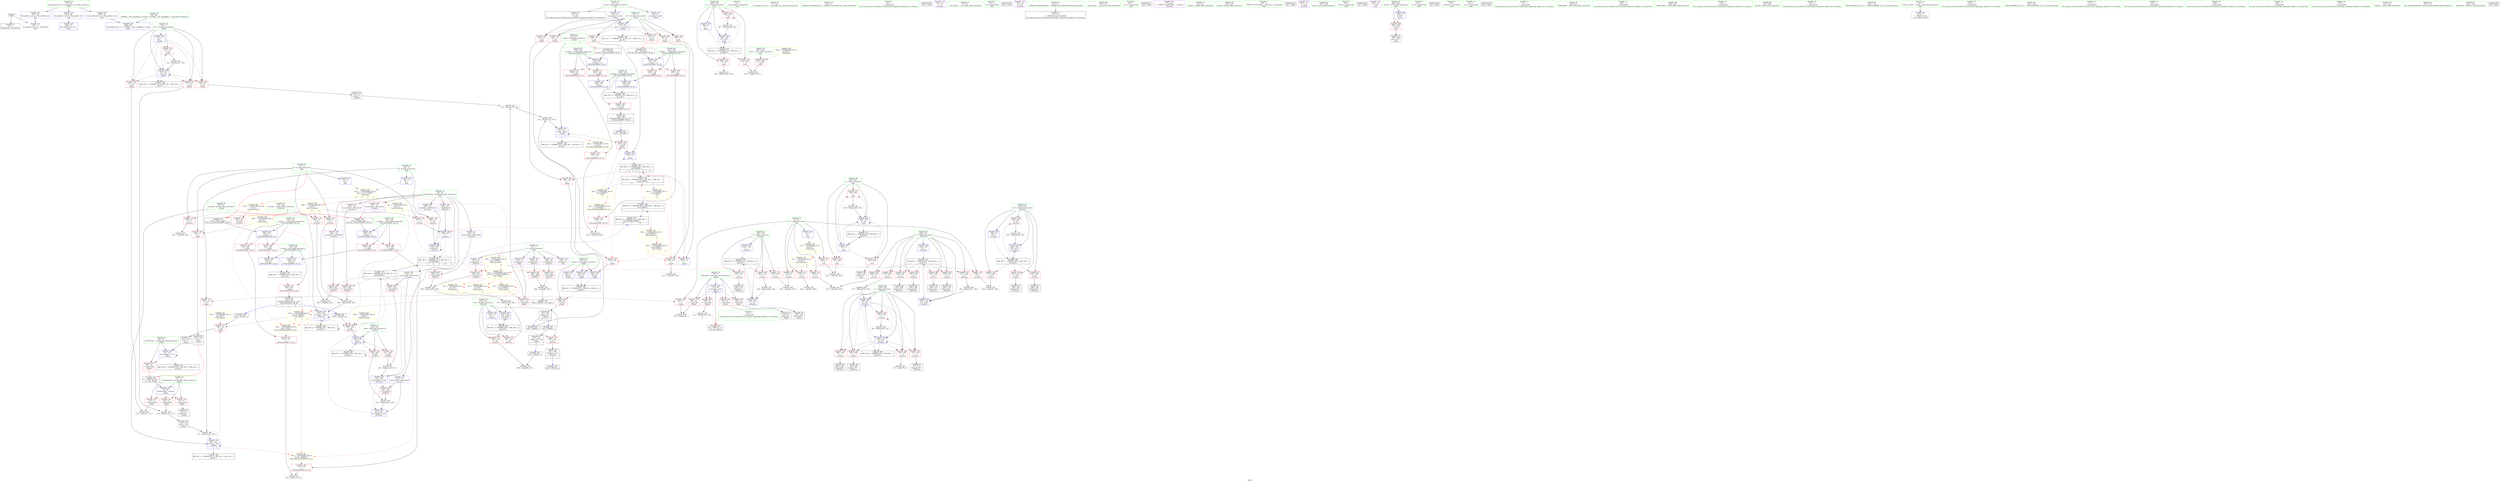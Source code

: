 digraph "SVFG" {
	label="SVFG";

	Node0x563d0f094d20 [shape=record,color=grey,label="{NodeID: 0\nNullPtr}"];
	Node0x563d0f094d20 -> Node0x563d0f0bc2e0[style=solid];
	Node0x563d0f094d20 -> Node0x563d0f0bf040[style=solid];
	Node0x563d0f10ba30 [shape=record,color=black,label="{NodeID: 526\n123 = PHI(161, )\n}"];
	Node0x563d0f10ba30 -> Node0x563d0f0c1a00[style=solid];
	Node0x563d0f0ed2d0 [shape=record,color=yellow,style=double,label="{NodeID: 443\n36V_1 = ENCHI(MR_36V_0)\npts\{13 243 \}\nFun[_ZSt3minIxERKT_S2_S2_]}"];
	Node0x563d0f0ed2d0 -> Node0x563d0f0c2220[style=dashed];
	Node0x563d0f0cfdb0 [shape=record,color=grey,label="{NodeID: 360\n201 = cmp(198, 200, )\n}"];
	Node0x563d0f0bd960 [shape=record,color=red,label="{NodeID: 194\n318\<--240\n\<--take\n_Z5solvev\n}"];
	Node0x563d0f0bd960 -> Node0x563d0f0ce2b0[style=solid];
	Node0x563d0f0baa60 [shape=record,color=purple,label="{NodeID: 111\n343\<--18\narrayidx32\<--distributed\n_Z5solvev\n}"];
	Node0x563d0f0baa60 -> Node0x563d0f0be320[style=solid];
	Node0x563d0f0b8c70 [shape=record,color=green,label="{NodeID: 28\n36\<--40\nllvm.global_ctors\<--llvm.global_ctors_field_insensitive\nGlob }"];
	Node0x563d0f0b8c70 -> Node0x563d0f0bfa90[style=solid];
	Node0x563d0f0b8c70 -> Node0x563d0f0bfb90[style=solid];
	Node0x563d0f0b8c70 -> Node0x563d0f0bfc90[style=solid];
	Node0x563d0f0bf140 [shape=record,color=blue,label="{NodeID: 222\n70\<--66\ntask.addr\<--task\n_Z2goii\n}"];
	Node0x563d0f0bf140 -> Node0x563d0f0c09c0[style=dashed];
	Node0x563d0f0bf140 -> Node0x563d0f0c0a90[style=dashed];
	Node0x563d0f0bf140 -> Node0x563d0f0c0b60[style=dashed];
	Node0x563d0f0bf140 -> Node0x563d0f0c0c30[style=dashed];
	Node0x563d0f0c0b60 [shape=record,color=red,label="{NodeID: 139\n129\<--70\n\<--task.addr\n_Z2goii\n}"];
	Node0x563d0f0c0b60 -> Node0x563d0f0bc920[style=solid];
	Node0x563d0f0bb560 [shape=record,color=green,label="{NodeID: 56\n238\<--239\nj\<--j_field_insensitive\n_Z5solvev\n}"];
	Node0x563d0f0bb560 -> Node0x563d0f0c3330[style=solid];
	Node0x563d0f0bb560 -> Node0x563d0f0c3400[style=solid];
	Node0x563d0f0bb560 -> Node0x563d0f0c34d0[style=solid];
	Node0x563d0f0bb560 -> Node0x563d0f0c35a0[style=solid];
	Node0x563d0f0bb560 -> Node0x563d0f0bd7c0[style=solid];
	Node0x563d0f0bb560 -> Node0x563d0f0c8600[style=solid];
	Node0x563d0f0bb560 -> Node0x563d0f0c8a10[style=solid];
	Node0x563d0f0cd530 [shape=record,color=grey,label="{NodeID: 333\n439 = Binary(438, 138, )\n}"];
	Node0x563d0f0c86d0 [shape=record,color=blue,label="{NodeID: 250\n242\<--303\nref.tmp\<--sub16\n_Z5solvev\n|{|<s3>8}}"];
	Node0x563d0f0c86d0 -> Node0x563d0f0be0b0[style=dashed];
	Node0x563d0f0c86d0 -> Node0x563d0f0c86d0[style=dashed];
	Node0x563d0f0c86d0 -> Node0x563d0f0e2f90[style=dashed];
	Node0x563d0f0c86d0:s3 -> Node0x563d0f0ed2d0[style=dashed,color=red];
	Node0x563d0f0c2220 [shape=record,color=red,label="{NodeID: 167\n175\<--174\n\<--\n_ZSt3minIxERKT_S2_S2_\n}"];
	Node0x563d0f0c2220 -> Node0x563d0f0cf330[style=solid];
	Node0x563d0f0bce00 [shape=record,color=black,label="{NodeID: 84\n213\<--222\n_Z2dpv_ret\<--call\n_Z2dpv\n|{<s0>9}}"];
	Node0x563d0f0bce00:s0 -> Node0x563d0f10b8c0[style=solid,color=blue];
	Node0x563d0f0acff0 [shape=record,color=green,label="{NodeID: 1\n7\<--1\n__dso_handle\<--dummyObj\nGlob }"];
	Node0x563d0f10bb70 [shape=record,color=black,label="{NodeID: 527\n222 = PHI(65, )\n}"];
	Node0x563d0f10bb70 -> Node0x563d0f0bce00[style=solid];
	Node0x563d0f0ed3e0 [shape=record,color=yellow,style=double,label="{NodeID: 444\n38V_1 = ENCHI(MR_38V_0)\npts\{81 200000 \}\nFun[_ZSt3minIxERKT_S2_S2_]}"];
	Node0x563d0f0ed3e0 -> Node0x563d0f0c2150[style=dashed];
	Node0x563d0f0cff30 [shape=record,color=grey,label="{NodeID: 361\n114 = cmp(112, 113, )\n}"];
	Node0x563d0f0bda30 [shape=record,color=red,label="{NodeID: 195\n337\<--244\n\<--i27\n_Z5solvev\n}"];
	Node0x563d0f0bda30 -> Node0x563d0f0cf030[style=solid];
	Node0x563d0f0bab30 [shape=record,color=purple,label="{NodeID: 112\n94\<--21\narrayidx\<--cache\n_Z2goii\n}"];
	Node0x563d0f0b8d70 [shape=record,color=green,label="{NodeID: 29\n41\<--42\n__cxx_global_var_init\<--__cxx_global_var_init_field_insensitive\n}"];
	Node0x563d0f0bf210 [shape=record,color=blue,label="{NodeID: 223\n72\<--67\nenergy.addr\<--energy\n_Z2goii\n}"];
	Node0x563d0f0bf210 -> Node0x563d0f0c0d00[style=dashed];
	Node0x563d0f0bf210 -> Node0x563d0f0c0dd0[style=dashed];
	Node0x563d0f0bf210 -> Node0x563d0f0c0ea0[style=dashed];
	Node0x563d0f0c0c30 [shape=record,color=red,label="{NodeID: 140\n136\<--70\n\<--task.addr\n_Z2goii\n}"];
	Node0x563d0f0c0c30 -> Node0x563d0f0cd0b0[style=solid];
	Node0x563d0f0bb630 [shape=record,color=green,label="{NodeID: 57\n240\<--241\ntake\<--take_field_insensitive\n_Z5solvev\n}"];
	Node0x563d0f0bb630 -> Node0x563d0f0bd890[style=solid];
	Node0x563d0f0bb630 -> Node0x563d0f0bd960[style=solid];
	Node0x563d0f0bb630 -> Node0x563d0f0c87a0[style=solid];
	Node0x563d0f0cd6b0 [shape=record,color=grey,label="{NodeID: 334\n303 = Binary(298, 302, )\n}"];
	Node0x563d0f0cd6b0 -> Node0x563d0f0c86d0[style=solid];
	Node0x563d0f0c87a0 [shape=record,color=blue,label="{NodeID: 251\n240\<--309\ntake\<--\n_Z5solvev\n}"];
	Node0x563d0f0c87a0 -> Node0x563d0f0bd890[style=dashed];
	Node0x563d0f0c87a0 -> Node0x563d0f0bd960[style=dashed];
	Node0x563d0f0c87a0 -> Node0x563d0f0c87a0[style=dashed];
	Node0x563d0f0c87a0 -> Node0x563d0f0e2a90[style=dashed];
	Node0x563d0f0c22f0 [shape=record,color=red,label="{NodeID: 168\n209\<--189\n\<--retval\n_ZSt3maxIxERKT_S2_S2_\n}"];
	Node0x563d0f0c22f0 -> Node0x563d0f0bcc60[style=solid];
	Node0x563d0f0bced0 [shape=record,color=black,label="{NodeID: 85\n258\<--257\nidxprom\<--\n_Z5solvev\n}"];
	Node0x563d0f0abbf0 [shape=record,color=green,label="{NodeID: 2\n9\<--1\n\<--dummyObj\nCan only get source location for instruction, argument, global var or function.|{<s0>7}}"];
	Node0x563d0f0abbf0:s0 -> Node0x563d0f10c600[style=solid,color=red];
	Node0x563d0f10bcb0 [shape=record,color=black,label="{NodeID: 528\n308 = PHI(161, )\n}"];
	Node0x563d0f10bcb0 -> Node0x563d0f0be0b0[style=solid];
	Node0x563d0f0d00b0 [shape=record,color=grey,label="{NodeID: 362\n101 = cmp(100, 102, )\n}"];
	Node0x563d0f0bdb00 [shape=record,color=red,label="{NodeID: 196\n341\<--244\n\<--i27\n_Z5solvev\n}"];
	Node0x563d0f0bdb00 -> Node0x563d0f0bd550[style=solid];
	Node0x563d0f0bac00 [shape=record,color=purple,label="{NodeID: 113\n97\<--21\narrayidx2\<--cache\n_Z2goii\n}"];
	Node0x563d0f0bac00 -> Node0x563d0f0bf3b0[style=solid];
	Node0x563d0f0b8e70 [shape=record,color=green,label="{NodeID: 30\n45\<--46\n_ZNSt8ios_base4InitC1Ev\<--_ZNSt8ios_base4InitC1Ev_field_insensitive\n}"];
	Node0x563d0f0bf2e0 [shape=record,color=blue,label="{NodeID: 224\n68\<--12\nretval\<--\n_Z2goii\n}"];
	Node0x563d0f0bf2e0 -> Node0x563d0f09ecd0[style=dashed];
	Node0x563d0f0c0d00 [shape=record,color=red,label="{NodeID: 141\n95\<--72\n\<--energy.addr\n_Z2goii\n}"];
	Node0x563d0f0c0d00 -> Node0x563d0f0bc6b0[style=solid];
	Node0x563d0f0bb700 [shape=record,color=green,label="{NodeID: 58\n242\<--243\nref.tmp\<--ref.tmp_field_insensitive\n_Z5solvev\n|{|<s1>8}}"];
	Node0x563d0f0bb700 -> Node0x563d0f0c86d0[style=solid];
	Node0x563d0f0bb700:s1 -> Node0x563d0f10cbe0[style=solid,color=red];
	Node0x563d0f0cd830 [shape=record,color=grey,label="{NodeID: 335\n118 = Binary(116, 117, )\n}"];
	Node0x563d0f0cd830 -> Node0x563d0f0bc780[style=solid];
	Node0x563d0f0c8870 [shape=record,color=blue,label="{NodeID: 252\n314\<--316\narrayidx20\<--sub21\n_Z5solvev\n}"];
	Node0x563d0f0c8870 -> Node0x563d0f0be250[style=dashed];
	Node0x563d0f0c8870 -> Node0x563d0f0c8940[style=dashed];
	Node0x563d0f0c23c0 [shape=record,color=red,label="{NodeID: 169\n197\<--191\n\<--__a.addr\n_ZSt3maxIxERKT_S2_S2_\n}"];
	Node0x563d0f0c23c0 -> Node0x563d0f0c2700[style=solid];
	Node0x563d0f0bcfa0 [shape=record,color=black,label="{NodeID: 86\n280\<--279\nidxprom6\<--\n_Z5solvev\n}"];
	Node0x563d0f0abc80 [shape=record,color=green,label="{NodeID: 3\n12\<--1\n\<--dummyObj\nCan only get source location for instruction, argument, global var or function.}"];
	Node0x563d0f10bdf0 [shape=record,color=black,label="{NodeID: 529\n382 = PHI()\n}"];
	Node0x563d0f0d0230 [shape=record,color=grey,label="{NodeID: 363\n359 = cmp(358, 360, )\n}"];
	Node0x563d0f0bdbd0 [shape=record,color=red,label="{NodeID: 197\n345\<--244\n\<--i27\n_Z5solvev\n}"];
	Node0x563d0f0bdbd0 -> Node0x563d0f0bd620[style=solid];
	Node0x563d0f0bacd0 [shape=record,color=purple,label="{NodeID: 114\n371\<--24\n\<--.str\n_Z5solvev\n}"];
	Node0x563d0f0b8f70 [shape=record,color=green,label="{NodeID: 31\n51\<--52\n__cxa_atexit\<--__cxa_atexit_field_insensitive\n}"];
	Node0x563d0f0c5560 [shape=record,color=black,label="{NodeID: 391\nMR_26V_4 = PHI(MR_26V_6, MR_26V_3, )\npts\{230000 \}\n|{|<s2>4|<s3>4|<s4>4|<s5>4}}"];
	Node0x563d0f0c5560 -> Node0x563d0f0c1c70[style=dashed];
	Node0x563d0f0c5560 -> Node0x563d0f0df770[style=dashed];
	Node0x563d0f0c5560:s2 -> Node0x563d0f0c1860[style=dashed,color=red];
	Node0x563d0f0c5560:s3 -> Node0x563d0f0c1930[style=dashed,color=red];
	Node0x563d0f0c5560:s4 -> Node0x563d0f0bf550[style=dashed,color=red];
	Node0x563d0f0c5560:s5 -> Node0x563d0f0df770[style=dashed,color=red];
	Node0x563d0f0bf3b0 [shape=record,color=blue,label="{NodeID: 225\n74\<--97\nret\<--arrayidx2\n_Z2goii\n}"];
	Node0x563d0f0bf3b0 -> Node0x563d0f0c0f70[style=dashed];
	Node0x563d0f0bf3b0 -> Node0x563d0f0c1040[style=dashed];
	Node0x563d0f0bf3b0 -> Node0x563d0f0c1110[style=dashed];
	Node0x563d0f0bf3b0 -> Node0x563d0f0c11e0[style=dashed];
	Node0x563d0f0bf3b0 -> Node0x563d0f0c12b0[style=dashed];
	Node0x563d0f0bf3b0 -> Node0x563d0f0c1380[style=dashed];
	Node0x563d0f0bf3b0 -> Node0x563d0f09f1d0[style=dashed];
	Node0x563d0f0c0dd0 [shape=record,color=red,label="{NodeID: 142\n113\<--72\n\<--energy.addr\n_Z2goii\n}"];
	Node0x563d0f0c0dd0 -> Node0x563d0f0cff30[style=solid];
	Node0x563d0f0bb7d0 [shape=record,color=green,label="{NodeID: 59\n244\<--245\ni27\<--i27_field_insensitive\n_Z5solvev\n}"];
	Node0x563d0f0bb7d0 -> Node0x563d0f0bda30[style=solid];
	Node0x563d0f0bb7d0 -> Node0x563d0f0bdb00[style=solid];
	Node0x563d0f0bb7d0 -> Node0x563d0f0bdbd0[style=solid];
	Node0x563d0f0bb7d0 -> Node0x563d0f0bdca0[style=solid];
	Node0x563d0f0bb7d0 -> Node0x563d0f0c8bb0[style=solid];
	Node0x563d0f0bb7d0 -> Node0x563d0f0c8d50[style=solid];
	Node0x563d0f0cd9b0 [shape=record,color=grey,label="{NodeID: 336\n273 = Binary(272, 138, )\n}"];
	Node0x563d0f0cd9b0 -> Node0x563d0f0c8600[style=solid];
	Node0x563d0f0c8940 [shape=record,color=blue,label="{NodeID: 253\n321\<--323\narrayidx23\<--add\n_Z5solvev\n}"];
	Node0x563d0f0c8940 -> Node0x563d0f0e1b90[style=dashed];
	Node0x563d0f0c2490 [shape=record,color=red,label="{NodeID: 170\n206\<--191\n\<--__a.addr\n_ZSt3maxIxERKT_S2_S2_\n}"];
	Node0x563d0f0c2490 -> Node0x563d0f0c8050[style=solid];
	Node0x563d0f0bd070 [shape=record,color=black,label="{NodeID: 87\n287\<--286\nidxprom9\<--\n_Z5solvev\n}"];
	Node0x563d0f0b72a0 [shape=record,color=green,label="{NodeID: 4\n24\<--1\n.str\<--dummyObj\nGlob }"];
	Node0x563d0f10bec0 [shape=record,color=black,label="{NodeID: 530\n409 = PHI()\n}"];
	Node0x563d0f09ecd0 [shape=record,color=black,label="{NodeID: 364\nMR_6V_3 = PHI(MR_6V_5, MR_6V_2, MR_6V_4, )\npts\{69 \}\n}"];
	Node0x563d0f09ecd0 -> Node0x563d0f0c08f0[style=dashed];
	Node0x563d0f0bdca0 [shape=record,color=red,label="{NodeID: 198\n354\<--244\n\<--i27\n_Z5solvev\n}"];
	Node0x563d0f0bdca0 -> Node0x563d0f0ce730[style=solid];
	Node0x563d0f0bada0 [shape=record,color=purple,label="{NodeID: 115\n372\<--26\n\<--.str.1\n_Z5solvev\n}"];
	Node0x563d0f0b9070 [shape=record,color=green,label="{NodeID: 32\n50\<--56\n_ZNSt8ios_base4InitD1Ev\<--_ZNSt8ios_base4InitD1Ev_field_insensitive\n}"];
	Node0x563d0f0b9070 -> Node0x563d0f0bc4e0[style=solid];
	Node0x563d0f0e81c0 [shape=record,color=black,label="{NodeID: 392\nMR_26V_3 = PHI(MR_26V_2, MR_26V_1, MR_26V_1, )\npts\{230000 \}\n|{<s0>17}}"];
	Node0x563d0f0e81c0:s0 -> Node0x563d0f0dfd60[style=dashed,color=blue];
	Node0x563d0f0bf480 [shape=record,color=blue,label="{NodeID: 226\n68\<--105\nretval\<--\n_Z2goii\n}"];
	Node0x563d0f0bf480 -> Node0x563d0f09ecd0[style=dashed];
	Node0x563d0f0c0ea0 [shape=record,color=red,label="{NodeID: 143\n116\<--72\n\<--energy.addr\n_Z2goii\n}"];
	Node0x563d0f0c0ea0 -> Node0x563d0f0cd830[style=solid];
	Node0x563d0f0bb8a0 [shape=record,color=green,label="{NodeID: 60\n376\<--377\n__assert_fail\<--__assert_fail_field_insensitive\n}"];
	Node0x563d0f0cdb30 [shape=record,color=grey,label="{NodeID: 337\n263 = Binary(262, 138, )\n}"];
	Node0x563d0f0cdb30 -> Node0x563d0f0c8460[style=solid];
	Node0x563d0f0c8a10 [shape=record,color=blue,label="{NodeID: 254\n238\<--326\nj\<--dec\n_Z5solvev\n}"];
	Node0x563d0f0c8a10 -> Node0x563d0f0c3330[style=dashed];
	Node0x563d0f0c8a10 -> Node0x563d0f0c3400[style=dashed];
	Node0x563d0f0c8a10 -> Node0x563d0f0c34d0[style=dashed];
	Node0x563d0f0c8a10 -> Node0x563d0f0c35a0[style=dashed];
	Node0x563d0f0c8a10 -> Node0x563d0f0bd7c0[style=dashed];
	Node0x563d0f0c8a10 -> Node0x563d0f0c8a10[style=dashed];
	Node0x563d0f0c8a10 -> Node0x563d0f0e2590[style=dashed];
	Node0x563d0f0c2560 [shape=record,color=red,label="{NodeID: 171\n199\<--193\n\<--__b.addr\n_ZSt3maxIxERKT_S2_S2_\n}"];
	Node0x563d0f0c2560 -> Node0x563d0f0c27d0[style=solid];
	Node0x563d0f0bd140 [shape=record,color=black,label="{NodeID: 88\n291\<--290\nidxprom11\<--\n_Z5solvev\n}"];
	Node0x563d0f0b7330 [shape=record,color=green,label="{NodeID: 5\n26\<--1\n.str.1\<--dummyObj\nGlob }"];
	Node0x563d0f10bf90 [shape=record,color=black,label="{NodeID: 531\n418 = PHI()\n}"];
	Node0x563d0f09f1d0 [shape=record,color=black,label="{NodeID: 365\nMR_12V_2 = PHI(MR_12V_3, MR_12V_1, MR_12V_3, )\npts\{75 \}\n}"];
	Node0x563d0f0bdd70 [shape=record,color=red,label="{NodeID: 199\n282\<--281\n\<--arrayidx7\n_Z5solvev\n}"];
	Node0x563d0f0bdd70 -> Node0x563d0f0cf1b0[style=solid];
	Node0x563d0f0bf820 [shape=record,color=purple,label="{NodeID: 116\n373\<--28\n\<--__PRETTY_FUNCTION__._Z5solvev\n_Z5solvev\n}"];
	Node0x563d0f0b9170 [shape=record,color=green,label="{NodeID: 33\n63\<--64\n_Z2goii\<--_Z2goii_field_insensitive\n}"];
	Node0x563d0f0e8690 [shape=record,color=black,label="{NodeID: 393\nMR_30V_3 = PHI(MR_30V_4, MR_30V_2, )\npts\{165 \}\n}"];
	Node0x563d0f0e8690 -> Node0x563d0f0c1d40[style=dashed];
	Node0x563d0f0bf550 [shape=record,color=blue,label="{NodeID: 227\n108\<--12\n\<--\n_Z2goii\n}"];
	Node0x563d0f0bf550 -> Node0x563d0f0c5560[style=dashed];
	Node0x563d0f0c0f70 [shape=record,color=red,label="{NodeID: 144\n99\<--74\n\<--ret\n_Z2goii\n}"];
	Node0x563d0f0c0f70 -> Node0x563d0f0c1860[style=solid];
	Node0x563d0f0bb9a0 [shape=record,color=green,label="{NodeID: 61\n383\<--384\nfprintf\<--fprintf_field_insensitive\n}"];
	Node0x563d0f0df200 [shape=record,color=yellow,style=double,label="{NodeID: 421\n22V_1 = ENCHI(MR_22V_0)\npts\{243 \}\nFun[_Z2goii]}"];
	Node0x563d0f0df200 -> Node0x563d0f0c1a00[style=dashed];
	Node0x563d0f0cdcb0 [shape=record,color=grey,label="{NodeID: 338\n141 = Binary(135, 140, )\n}"];
	Node0x563d0f0cdcb0 -> Node0x563d0f0c7760[style=solid];
	Node0x563d0f0c8ae0 [shape=record,color=blue,label="{NodeID: 255\n236\<--332\ni1\<--inc25\n_Z5solvev\n}"];
	Node0x563d0f0c8ae0 -> Node0x563d0f0e2090[style=dashed];
	Node0x563d0f0c2630 [shape=record,color=red,label="{NodeID: 172\n203\<--193\n\<--__b.addr\n_ZSt3maxIxERKT_S2_S2_\n}"];
	Node0x563d0f0c2630 -> Node0x563d0f0c7f80[style=solid];
	Node0x563d0f0bd210 [shape=record,color=black,label="{NodeID: 89\n300\<--299\nidxprom14\<--\n_Z5solvev\n}"];
	Node0x563d0f0b73c0 [shape=record,color=green,label="{NodeID: 6\n28\<--1\n__PRETTY_FUNCTION__._Z5solvev\<--dummyObj\nGlob }"];
	Node0x563d0f10c060 [shape=record,color=black,label="{NodeID: 532\n421 = PHI()\n}"];
	Node0x563d0f0ddb60 [shape=record,color=black,label="{NodeID: 366\nMR_14V_2 = PHI(MR_14V_4, MR_14V_1, MR_14V_1, )\npts\{77 \}\n}"];
	Node0x563d0f0bde40 [shape=record,color=red,label="{NodeID: 200\n289\<--288\n\<--arrayidx10\n_Z5solvev\n}"];
	Node0x563d0f0bde40 -> Node0x563d0f0cf4b0[style=solid];
	Node0x563d0f0bf8f0 [shape=record,color=purple,label="{NodeID: 117\n381\<--31\n\<--.str.2\n_Z5solvev\n}"];
	Node0x563d0f0b9270 [shape=record,color=green,label="{NodeID: 34\n68\<--69\nretval\<--retval_field_insensitive\n_Z2goii\n}"];
	Node0x563d0f0b9270 -> Node0x563d0f0c08f0[style=solid];
	Node0x563d0f0b9270 -> Node0x563d0f0bf2e0[style=solid];
	Node0x563d0f0b9270 -> Node0x563d0f0bf480[style=solid];
	Node0x563d0f0b9270 -> Node0x563d0f0c79d0[style=solid];
	Node0x563d0f0e8b90 [shape=record,color=black,label="{NodeID: 394\nMR_61V_3 = PHI(MR_61V_4, MR_61V_2, )\npts\{235 \}\n}"];
	Node0x563d0f0e8b90 -> Node0x563d0f0c2b10[style=dashed];
	Node0x563d0f0e8b90 -> Node0x563d0f0c2be0[style=dashed];
	Node0x563d0f0e8b90 -> Node0x563d0f0c2cb0[style=dashed];
	Node0x563d0f0e8b90 -> Node0x563d0f0c8460[style=dashed];
	Node0x563d0f0bf620 [shape=record,color=blue,label="{NodeID: 228\n76\<--9\nuse\<--\n_Z2goii\n}"];
	Node0x563d0f0bf620 -> Node0x563d0f0c1450[style=dashed];
	Node0x563d0f0bf620 -> Node0x563d0f0c1520[style=dashed];
	Node0x563d0f0bf620 -> Node0x563d0f0c15f0[style=dashed];
	Node0x563d0f0bf620 -> Node0x563d0f0c16c0[style=dashed];
	Node0x563d0f0bf620 -> Node0x563d0f0c7900[style=dashed];
	Node0x563d0f0bf620 -> Node0x563d0f0ddb60[style=dashed];
	Node0x563d0f0c1040 [shape=record,color=red,label="{NodeID: 145\n104\<--74\n\<--ret\n_Z2goii\n}"];
	Node0x563d0f0c1040 -> Node0x563d0f0c1930[style=solid];
	Node0x563d0f0bbaa0 [shape=record,color=green,label="{NodeID: 62\n397\<--398\nmain\<--main_field_insensitive\n}"];
	Node0x563d0f0df2e0 [shape=record,color=yellow,style=double,label="{NodeID: 422\n24V_1 = ENCHI(MR_24V_0)\npts\{170000 \}\nFun[_Z2goii]|{|<s1>4}}"];
	Node0x563d0f0df2e0 -> Node0x563d0f0c1ad0[style=dashed];
	Node0x563d0f0df2e0:s1 -> Node0x563d0f0df2e0[style=dashed,color=red];
	Node0x563d0f0cde30 [shape=record,color=grey,label="{NodeID: 339\n326 = Binary(325, 327, )\n}"];
	Node0x563d0f0cde30 -> Node0x563d0f0c8a10[style=solid];
	Node0x563d0f0c8bb0 [shape=record,color=blue,label="{NodeID: 256\n244\<--9\ni27\<--\n_Z5solvev\n}"];
	Node0x563d0f0c8bb0 -> Node0x563d0f0c4480[style=dashed];
	Node0x563d0f0c2700 [shape=record,color=red,label="{NodeID: 173\n198\<--197\n\<--\n_ZSt3maxIxERKT_S2_S2_\n}"];
	Node0x563d0f0c2700 -> Node0x563d0f0cfdb0[style=solid];
	Node0x563d0f0bd2e0 [shape=record,color=black,label="{NodeID: 90\n306\<--305\nidxprom17\<--\n_Z5solvev\n}"];
	Node0x563d0f0b7450 [shape=record,color=green,label="{NodeID: 7\n30\<--1\nstderr\<--dummyObj\nGlob }"];
	Node0x563d0f10c160 [shape=record,color=black,label="{NodeID: 533\n422 = PHI()\n}"];
	Node0x563d0f0de060 [shape=record,color=black,label="{NodeID: 367\nMR_16V_2 = PHI(MR_16V_3, MR_16V_1, MR_16V_1, )\npts\{79 \}\n}"];
	Node0x563d0f0bdf10 [shape=record,color=red,label="{NodeID: 201\n293\<--292\n\<--arrayidx12\n_Z5solvev\n}"];
	Node0x563d0f0bdf10 -> Node0x563d0f0cf4b0[style=solid];
	Node0x563d0f0bf9c0 [shape=record,color=purple,label="{NodeID: 118\n441\<--34\n\<--.str.3\nmain\n}"];
	Node0x563d0f0b9340 [shape=record,color=green,label="{NodeID: 35\n70\<--71\ntask.addr\<--task.addr_field_insensitive\n_Z2goii\n}"];
	Node0x563d0f0b9340 -> Node0x563d0f0c09c0[style=solid];
	Node0x563d0f0b9340 -> Node0x563d0f0c0a90[style=solid];
	Node0x563d0f0b9340 -> Node0x563d0f0c0b60[style=solid];
	Node0x563d0f0b9340 -> Node0x563d0f0c0c30[style=solid];
	Node0x563d0f0b9340 -> Node0x563d0f0bf140[style=solid];
	Node0x563d0f0bf6f0 [shape=record,color=blue,label="{NodeID: 229\n80\<--121\nref.tmp\<--add\n_Z2goii\n|{|<s3>3}}"];
	Node0x563d0f0bf6f0 -> Node0x563d0f0c1a00[style=dashed];
	Node0x563d0f0bf6f0 -> Node0x563d0f0bf6f0[style=dashed];
	Node0x563d0f0bf6f0 -> Node0x563d0f0de560[style=dashed];
	Node0x563d0f0bf6f0:s3 -> Node0x563d0f0ed3e0[style=dashed,color=red];
	Node0x563d0f0c1110 [shape=record,color=red,label="{NodeID: 146\n108\<--74\n\<--ret\n_Z2goii\n}"];
	Node0x563d0f0c1110 -> Node0x563d0f0bf550[style=solid];
	Node0x563d0f0bbba0 [shape=record,color=green,label="{NodeID: 63\n400\<--401\nretval\<--retval_field_insensitive\nmain\n}"];
	Node0x563d0f0bbba0 -> Node0x563d0f0be4c0[style=solid];
	Node0x563d0f0bbba0 -> Node0x563d0f0c8e20[style=solid];
	Node0x563d0f0cdfb0 [shape=record,color=grey,label="{NodeID: 340\n332 = Binary(331, 138, )\n}"];
	Node0x563d0f0cdfb0 -> Node0x563d0f0c8ae0[style=solid];
	Node0x563d0f0c8c80 [shape=record,color=blue,label="{NodeID: 257\n232\<--351\nret\<--add35\n_Z5solvev\n}"];
	Node0x563d0f0c8c80 -> Node0x563d0f0c3f80[style=dashed];
	Node0x563d0f0c27d0 [shape=record,color=red,label="{NodeID: 174\n200\<--199\n\<--\n_ZSt3maxIxERKT_S2_S2_\n}"];
	Node0x563d0f0c27d0 -> Node0x563d0f0cfdb0[style=solid];
	Node0x563d0f0bd3b0 [shape=record,color=black,label="{NodeID: 91\n313\<--312\nidxprom19\<--\n_Z5solvev\n}"];
	Node0x563d0f0b7c90 [shape=record,color=green,label="{NodeID: 8\n31\<--1\n.str.2\<--dummyObj\nGlob }"];
	Node0x563d0f10c230 [shape=record,color=black,label="{NodeID: 534\n432 = PHI()\n}"];
	Node0x563d0f0de560 [shape=record,color=black,label="{NodeID: 368\nMR_18V_2 = PHI(MR_18V_3, MR_18V_1, MR_18V_1, )\npts\{81 \}\n}"];
	Node0x563d0f0bdfe0 [shape=record,color=red,label="{NodeID: 202\n302\<--301\n\<--arrayidx15\n_Z5solvev\n}"];
	Node0x563d0f0bdfe0 -> Node0x563d0f0cd6b0[style=solid];
	Node0x563d0f0bfa90 [shape=record,color=purple,label="{NodeID: 119\n465\<--36\nllvm.global_ctors_0\<--llvm.global_ctors\nGlob }"];
	Node0x563d0f0bfa90 -> Node0x563d0f0bee40[style=solid];
	Node0x563d0f0b9410 [shape=record,color=green,label="{NodeID: 36\n72\<--73\nenergy.addr\<--energy.addr_field_insensitive\n_Z2goii\n}"];
	Node0x563d0f0b9410 -> Node0x563d0f0c0d00[style=solid];
	Node0x563d0f0b9410 -> Node0x563d0f0c0dd0[style=solid];
	Node0x563d0f0b9410 -> Node0x563d0f0c0ea0[style=solid];
	Node0x563d0f0b9410 -> Node0x563d0f0bf210[style=solid];
	Node0x563d0f0e9590 [shape=record,color=yellow,style=double,label="{NodeID: 396\n53V_1 = ENCHI(MR_53V_0)\npts\{1 \}\nFun[_Z5solvev]}"];
	Node0x563d0f0e9590 -> Node0x563d0f0c0820[style=dashed];
	Node0x563d0f0c7690 [shape=record,color=blue,label="{NodeID: 230\n78\<--127\nnextEnergy\<--conv7\n_Z2goii\n}"];
	Node0x563d0f0c7690 -> Node0x563d0f0c1790[style=dashed];
	Node0x563d0f0c7690 -> Node0x563d0f0c7690[style=dashed];
	Node0x563d0f0c7690 -> Node0x563d0f0de060[style=dashed];
	Node0x563d0f0c11e0 [shape=record,color=red,label="{NodeID: 147\n143\<--74\n\<--ret\n_Z2goii\n|{<s0>5}}"];
	Node0x563d0f0c11e0:s0 -> Node0x563d0f10c9c0[style=solid,color=red];
	Node0x563d0f0bbc70 [shape=record,color=green,label="{NodeID: 64\n402\<--403\ncases\<--cases_field_insensitive\nmain\n}"];
	Node0x563d0f0bbc70 -> Node0x563d0f0be590[style=solid];
	Node0x563d0f0df4a0 [shape=record,color=yellow,style=double,label="{NodeID: 424\n28V_1 = ENCHI(MR_28V_0)\npts\{13 200000 \}\nFun[_Z2goii]|{|<s1>3|<s2>3|<s3>4}}"];
	Node0x563d0f0df4a0 -> Node0x563d0f0c1a00[style=dashed];
	Node0x563d0f0df4a0:s1 -> Node0x563d0f0ed2d0[style=dashed,color=red];
	Node0x563d0f0df4a0:s2 -> Node0x563d0f0ed3e0[style=dashed,color=red];
	Node0x563d0f0df4a0:s3 -> Node0x563d0f0df4a0[style=dashed,color=red];
	Node0x563d0f0ce130 [shape=record,color=grey,label="{NodeID: 341\n316 = Binary(315, 311, )\n}"];
	Node0x563d0f0ce130 -> Node0x563d0f0c8870[style=solid];
	Node0x563d0f0c8d50 [shape=record,color=blue,label="{NodeID: 258\n244\<--355\ni27\<--inc37\n_Z5solvev\n}"];
	Node0x563d0f0c8d50 -> Node0x563d0f0c4480[style=dashed];
	Node0x563d0f0c28a0 [shape=record,color=red,label="{NodeID: 175\n350\<--232\n\<--ret\n_Z5solvev\n}"];
	Node0x563d0f0c28a0 -> Node0x563d0f0ce5b0[style=solid];
	Node0x563d0f0bd480 [shape=record,color=black,label="{NodeID: 92\n320\<--319\nidxprom22\<--\n_Z5solvev\n}"];
	Node0x563d0f0b7d20 [shape=record,color=green,label="{NodeID: 9\n33\<--1\n_ZSt3cin\<--dummyObj\nGlob }"];
	Node0x563d0f10c300 [shape=record,color=black,label="{NodeID: 535\n440 = PHI(231, )\n}"];
	Node0x563d0f0dea60 [shape=record,color=black,label="{NodeID: 369\nMR_20V_2 = PHI(MR_20V_3, MR_20V_1, MR_20V_1, )\npts\{83 \}\n}"];
	Node0x563d0f0be0b0 [shape=record,color=red,label="{NodeID: 203\n309\<--308\n\<--call\n_Z5solvev\n}"];
	Node0x563d0f0be0b0 -> Node0x563d0f0c87a0[style=solid];
	Node0x563d0f0bfb90 [shape=record,color=purple,label="{NodeID: 120\n466\<--36\nllvm.global_ctors_1\<--llvm.global_ctors\nGlob }"];
	Node0x563d0f0bfb90 -> Node0x563d0f0bef40[style=solid];
	Node0x563d0f0b94e0 [shape=record,color=green,label="{NodeID: 37\n74\<--75\nret\<--ret_field_insensitive\n_Z2goii\n}"];
	Node0x563d0f0b94e0 -> Node0x563d0f0c0f70[style=solid];
	Node0x563d0f0b94e0 -> Node0x563d0f0c1040[style=solid];
	Node0x563d0f0b94e0 -> Node0x563d0f0c1110[style=solid];
	Node0x563d0f0b94e0 -> Node0x563d0f0c11e0[style=solid];
	Node0x563d0f0b94e0 -> Node0x563d0f0c12b0[style=solid];
	Node0x563d0f0b94e0 -> Node0x563d0f0c1380[style=solid];
	Node0x563d0f0b94e0 -> Node0x563d0f0bf3b0[style=solid];
	Node0x563d0f0ea0b0 [shape=record,color=yellow,style=double,label="{NodeID: 397\n2V_1 = ENCHI(MR_2V_0)\npts\{10 \}\nFun[_Z5solvev]|{|<s4>9}}"];
	Node0x563d0f0ea0b0 -> Node0x563d0f0bfe60[style=dashed];
	Node0x563d0f0ea0b0 -> Node0x563d0f0bff30[style=dashed];
	Node0x563d0f0ea0b0 -> Node0x563d0f0c0000[style=dashed];
	Node0x563d0f0ea0b0 -> Node0x563d0f0c00d0[style=dashed];
	Node0x563d0f0ea0b0:s4 -> Node0x563d0f0ec380[style=dashed,color=red];
	Node0x563d0f0c7760 [shape=record,color=blue,label="{NodeID: 231\n82\<--141\ncand\<--add13\n_Z2goii\n|{|<s3>5}}"];
	Node0x563d0f0c7760 -> Node0x563d0f0c1ba0[style=dashed];
	Node0x563d0f0c7760 -> Node0x563d0f0c7760[style=dashed];
	Node0x563d0f0c7760 -> Node0x563d0f0dea60[style=dashed];
	Node0x563d0f0c7760:s3 -> Node0x563d0f0ec4c0[style=dashed,color=red];
	Node0x563d0f0c12b0 [shape=record,color=red,label="{NodeID: 148\n148\<--74\n\<--ret\n_Z2goii\n}"];
	Node0x563d0f0c12b0 -> Node0x563d0f0c7830[style=solid];
	Node0x563d0f0bbd40 [shape=record,color=green,label="{NodeID: 65\n404\<--405\ncc\<--cc_field_insensitive\nmain\n}"];
	Node0x563d0f0bbd40 -> Node0x563d0f0be660[style=solid];
	Node0x563d0f0bbd40 -> Node0x563d0f0be730[style=solid];
	Node0x563d0f0bbd40 -> Node0x563d0f0be800[style=solid];
	Node0x563d0f0bbd40 -> Node0x563d0f0c8ef0[style=solid];
	Node0x563d0f0bbd40 -> Node0x563d0f0c9160[style=solid];
	Node0x563d0f0df5b0 [shape=record,color=yellow,style=double,label="{NodeID: 425\n48V_1 = ENCHI(MR_48V_0)\npts\{13 \}\nFun[_Z2dpv]|{|<s1>7}}"];
	Node0x563d0f0df5b0 -> Node0x563d0f0c0270[style=dashed];
	Node0x563d0f0df5b0:s1 -> Node0x563d0f0df4a0[style=dashed,color=red];
	Node0x563d0f0ce2b0 [shape=record,color=grey,label="{NodeID: 342\n323 = Binary(322, 318, )\n}"];
	Node0x563d0f0ce2b0 -> Node0x563d0f0c8940[style=solid];
	Node0x563d0f0c8e20 [shape=record,color=blue,label="{NodeID: 259\n400\<--9\nretval\<--\nmain\n}"];
	Node0x563d0f0c8e20 -> Node0x563d0f0be4c0[style=dashed];
	Node0x563d0f0c2970 [shape=record,color=red,label="{NodeID: 176\n366\<--232\n\<--ret\n_Z5solvev\n}"];
	Node0x563d0f0c2970 -> Node0x563d0f0cfab0[style=solid];
	Node0x563d0f0bd550 [shape=record,color=black,label="{NodeID: 93\n342\<--341\nidxprom31\<--\n_Z5solvev\n}"];
	Node0x563d0f0b7db0 [shape=record,color=green,label="{NodeID: 10\n34\<--1\n.str.3\<--dummyObj\nGlob }"];
	Node0x563d0f10c530 [shape=record,color=black,label="{NodeID: 536\n442 = PHI()\n}"];
	Node0x563d0f0df770 [shape=record,color=black,label="{NodeID: 370\nMR_26V_2 = PHI(MR_26V_4, MR_26V_1, MR_26V_1, )\npts\{230000 \}\n|{<s0>4|<s1>7}}"];
	Node0x563d0f0df770:s0 -> Node0x563d0f0f25f0[style=dashed,color=blue];
	Node0x563d0f0df770:s1 -> Node0x563d0f0f28b0[style=dashed,color=blue];
	Node0x563d0f0be180 [shape=record,color=red,label="{NodeID: 204\n315\<--314\n\<--arrayidx20\n_Z5solvev\n}"];
	Node0x563d0f0be180 -> Node0x563d0f0ce130[style=solid];
	Node0x563d0f0bfc90 [shape=record,color=purple,label="{NodeID: 121\n467\<--36\nllvm.global_ctors_2\<--llvm.global_ctors\nGlob }"];
	Node0x563d0f0bfc90 -> Node0x563d0f0bf040[style=solid];
	Node0x563d0f0b95b0 [shape=record,color=green,label="{NodeID: 38\n76\<--77\nuse\<--use_field_insensitive\n_Z2goii\n}"];
	Node0x563d0f0b95b0 -> Node0x563d0f0c1450[style=solid];
	Node0x563d0f0b95b0 -> Node0x563d0f0c1520[style=solid];
	Node0x563d0f0b95b0 -> Node0x563d0f0c15f0[style=solid];
	Node0x563d0f0b95b0 -> Node0x563d0f0c16c0[style=solid];
	Node0x563d0f0b95b0 -> Node0x563d0f0bf620[style=solid];
	Node0x563d0f0b95b0 -> Node0x563d0f0c7900[style=solid];
	Node0x563d0f0ea190 [shape=record,color=yellow,style=double,label="{NodeID: 398\n48V_1 = ENCHI(MR_48V_0)\npts\{13 \}\nFun[_Z5solvev]|{|<s5>8|<s6>9}}"];
	Node0x563d0f0ea190 -> Node0x563d0f0c0340[style=dashed];
	Node0x563d0f0ea190 -> Node0x563d0f0c0410[style=dashed];
	Node0x563d0f0ea190 -> Node0x563d0f0c04e0[style=dashed];
	Node0x563d0f0ea190 -> Node0x563d0f0c05b0[style=dashed];
	Node0x563d0f0ea190 -> Node0x563d0f0be0b0[style=dashed];
	Node0x563d0f0ea190:s5 -> Node0x563d0f0ed2d0[style=dashed,color=red];
	Node0x563d0f0ea190:s6 -> Node0x563d0f0df5b0[style=dashed,color=red];
	Node0x563d0f0c7830 [shape=record,color=blue,label="{NodeID: 232\n148\<--147\n\<--\n_Z2goii\n}"];
	Node0x563d0f0c7830 -> Node0x563d0f0c5560[style=dashed];
	Node0x563d0f0c1380 [shape=record,color=red,label="{NodeID: 149\n155\<--74\n\<--ret\n_Z2goii\n}"];
	Node0x563d0f0c1380 -> Node0x563d0f0c1c70[style=solid];
	Node0x563d0f0bbe10 [shape=record,color=green,label="{NodeID: 66\n406\<--407\ni\<--i_field_insensitive\nmain\n}"];
	Node0x563d0f0bbe10 -> Node0x563d0f0be8d0[style=solid];
	Node0x563d0f0bbe10 -> Node0x563d0f0be9a0[style=solid];
	Node0x563d0f0bbe10 -> Node0x563d0f0bea70[style=solid];
	Node0x563d0f0bbe10 -> Node0x563d0f0c8fc0[style=solid];
	Node0x563d0f0bbe10 -> Node0x563d0f0c9090[style=solid];
	Node0x563d0f0df6c0 [shape=record,color=yellow,style=double,label="{NodeID: 426\n26V_1 = ENCHI(MR_26V_0)\npts\{230000 \}\nFun[_Z2dpv]|{<s0>7|<s1>7|<s2>7|<s3>7}}"];
	Node0x563d0f0df6c0:s0 -> Node0x563d0f0c1860[style=dashed,color=red];
	Node0x563d0f0df6c0:s1 -> Node0x563d0f0c1930[style=dashed,color=red];
	Node0x563d0f0df6c0:s2 -> Node0x563d0f0bf550[style=dashed,color=red];
	Node0x563d0f0df6c0:s3 -> Node0x563d0f0df770[style=dashed,color=red];
	Node0x563d0f0ce430 [shape=record,color=grey,label="{NodeID: 343\n349 = Binary(344, 348, )\n}"];
	Node0x563d0f0ce430 -> Node0x563d0f0ce5b0[style=solid];
	Node0x563d0f0c8ef0 [shape=record,color=blue,label="{NodeID: 260\n404\<--9\ncc\<--\nmain\n}"];
	Node0x563d0f0c8ef0 -> Node0x563d0f0e0790[style=dashed];
	Node0x563d0f0c2a40 [shape=record,color=red,label="{NodeID: 177\n386\<--232\n\<--ret\n_Z5solvev\n}"];
	Node0x563d0f0c2a40 -> Node0x563d0f0bd6f0[style=solid];
	Node0x563d0f0bd620 [shape=record,color=black,label="{NodeID: 94\n346\<--345\nidxprom33\<--\n_Z5solvev\n}"];
	Node0x563d0f0b7e40 [shape=record,color=green,label="{NodeID: 11\n37\<--1\n\<--dummyObj\nCan only get source location for instruction, argument, global var or function.}"];
	Node0x563d0f10c600 [shape=record,color=black,label="{NodeID: 537\n66 = PHI(137, 9, )\n0th arg _Z2goii }"];
	Node0x563d0f10c600 -> Node0x563d0f0bf140[style=solid];
	Node0x563d0f0be250 [shape=record,color=red,label="{NodeID: 205\n322\<--321\n\<--arrayidx23\n_Z5solvev\n}"];
	Node0x563d0f0be250 -> Node0x563d0f0ce2b0[style=solid];
	Node0x563d0f0bfd90 [shape=record,color=red,label="{NodeID: 122\n87\<--8\n\<--n\n_Z2goii\n}"];
	Node0x563d0f0bfd90 -> Node0x563d0f0cfc30[style=solid];
	Node0x563d0f0b9680 [shape=record,color=green,label="{NodeID: 39\n78\<--79\nnextEnergy\<--nextEnergy_field_insensitive\n_Z2goii\n}"];
	Node0x563d0f0b9680 -> Node0x563d0f0c1790[style=solid];
	Node0x563d0f0b9680 -> Node0x563d0f0c7690[style=solid];
	Node0x563d0f0ea270 [shape=record,color=yellow,style=double,label="{NodeID: 399\n4V_1 = ENCHI(MR_4V_0)\npts\{15 \}\nFun[_Z5solvev]|{|<s1>9}}"];
	Node0x563d0f0ea270 -> Node0x563d0f0c0750[style=dashed];
	Node0x563d0f0ea270:s1 -> Node0x563d0f0ec380[style=dashed,color=red];
	Node0x563d0f0c7900 [shape=record,color=blue,label="{NodeID: 233\n76\<--152\nuse\<--inc\n_Z2goii\n}"];
	Node0x563d0f0c7900 -> Node0x563d0f0c1450[style=dashed];
	Node0x563d0f0c7900 -> Node0x563d0f0c1520[style=dashed];
	Node0x563d0f0c7900 -> Node0x563d0f0c15f0[style=dashed];
	Node0x563d0f0c7900 -> Node0x563d0f0c16c0[style=dashed];
	Node0x563d0f0c7900 -> Node0x563d0f0c7900[style=dashed];
	Node0x563d0f0c7900 -> Node0x563d0f0ddb60[style=dashed];
	Node0x563d0f0c1450 [shape=record,color=red,label="{NodeID: 150\n112\<--76\n\<--use\n_Z2goii\n}"];
	Node0x563d0f0c1450 -> Node0x563d0f0cff30[style=solid];
	Node0x563d0f0bbee0 [shape=record,color=green,label="{NodeID: 67\n410\<--411\n_ZNSirsERi\<--_ZNSirsERi_field_insensitive\n}"];
	Node0x563d0f0ec380 [shape=record,color=yellow,style=double,label="{NodeID: 427\n51V_1 = ENCHI(MR_51V_0)\npts\{10 15 170000 200000 \}\nFun[_Z2dpv]|{<s0>7|<s1>7|<s2>7|<s3>7}}"];
	Node0x563d0f0ec380:s0 -> Node0x563d0f0eacf0[style=dashed,color=red];
	Node0x563d0f0ec380:s1 -> Node0x563d0f0eae00[style=dashed,color=red];
	Node0x563d0f0ec380:s2 -> Node0x563d0f0df2e0[style=dashed,color=red];
	Node0x563d0f0ec380:s3 -> Node0x563d0f0df4a0[style=dashed,color=red];
	Node0x563d0f0ce5b0 [shape=record,color=grey,label="{NodeID: 344\n351 = Binary(350, 349, )\n}"];
	Node0x563d0f0ce5b0 -> Node0x563d0f0c8c80[style=solid];
	Node0x563d0f0c8fc0 [shape=record,color=blue,label="{NodeID: 261\n406\<--9\ni\<--\nmain\n}"];
	Node0x563d0f0c8fc0 -> Node0x563d0f0be8d0[style=dashed];
	Node0x563d0f0c8fc0 -> Node0x563d0f0be9a0[style=dashed];
	Node0x563d0f0c8fc0 -> Node0x563d0f0bea70[style=dashed];
	Node0x563d0f0c8fc0 -> Node0x563d0f0c9090[style=dashed];
	Node0x563d0f0c8fc0 -> Node0x563d0f0e0290[style=dashed];
	Node0x563d0f0c2b10 [shape=record,color=red,label="{NodeID: 178\n252\<--234\n\<--i\n_Z5solvev\n}"];
	Node0x563d0f0c2b10 -> Node0x563d0f0ceeb0[style=solid];
	Node0x563d0f0bd6f0 [shape=record,color=black,label="{NodeID: 95\n231\<--386\n_Z5solvev_ret\<--\n_Z5solvev\n|{<s0>17}}"];
	Node0x563d0f0bd6f0:s0 -> Node0x563d0f10c300[style=solid,color=blue];
	Node0x563d0f0b7ed0 [shape=record,color=green,label="{NodeID: 12\n102\<--1\n\<--dummyObj\nCan only get source location for instruction, argument, global var or function.}"];
	Node0x563d0f10c840 [shape=record,color=black,label="{NodeID: 538\n67 = PHI(139, 221, )\n1st arg _Z2goii }"];
	Node0x563d0f10c840 -> Node0x563d0f0bf210[style=solid];
	Node0x563d0f0dfd60 [shape=record,color=black,label="{NodeID: 372\nMR_85V_2 = PHI(MR_85V_3, MR_85V_1, )\npts\{200000 230000 \}\n|{<s0>17|<s1>17}}"];
	Node0x563d0f0dfd60:s0 -> Node0x563d0f0c81f0[style=dashed,color=red];
	Node0x563d0f0dfd60:s1 -> Node0x563d0f0eac10[style=dashed,color=red];
	Node0x563d0f0be320 [shape=record,color=red,label="{NodeID: 206\n344\<--343\n\<--arrayidx32\n_Z5solvev\n}"];
	Node0x563d0f0be320 -> Node0x563d0f0ce430[style=solid];
	Node0x563d0f0bfe60 [shape=record,color=red,label="{NodeID: 123\n253\<--8\n\<--n\n_Z5solvev\n}"];
	Node0x563d0f0bfe60 -> Node0x563d0f0ceeb0[style=solid];
	Node0x563d0f0b9750 [shape=record,color=green,label="{NodeID: 40\n80\<--81\nref.tmp\<--ref.tmp_field_insensitive\n_Z2goii\n|{|<s1>3}}"];
	Node0x563d0f0b9750 -> Node0x563d0f0bf6f0[style=solid];
	Node0x563d0f0b9750:s1 -> Node0x563d0f10cdc0[style=solid,color=red];
	Node0x563d0f0ea350 [shape=record,color=yellow,style=double,label="{NodeID: 400\n18V_1 = ENCHI(MR_18V_0)\npts\{81 \}\nFun[_Z5solvev]}"];
	Node0x563d0f0ea350 -> Node0x563d0f0be0b0[style=dashed];
	Node0x563d0f0c79d0 [shape=record,color=blue,label="{NodeID: 234\n68\<--156\nretval\<--\n_Z2goii\n}"];
	Node0x563d0f0c79d0 -> Node0x563d0f09ecd0[style=dashed];
	Node0x563d0f0c1520 [shape=record,color=red,label="{NodeID: 151\n117\<--76\n\<--use\n_Z2goii\n}"];
	Node0x563d0f0c1520 -> Node0x563d0f0cd830[style=solid];
	Node0x563d0f0bbfe0 [shape=record,color=green,label="{NodeID: 68\n419\<--420\n_ZNSirsERx\<--_ZNSirsERx_field_insensitive\n}"];
	Node0x563d0f0ec4c0 [shape=record,color=yellow,style=double,label="{NodeID: 428\n20V_1 = ENCHI(MR_20V_0)\npts\{83 \}\nFun[_ZSt3maxIxERKT_S2_S2_]}"];
	Node0x563d0f0ec4c0 -> Node0x563d0f0c27d0[style=dashed];
	Node0x563d0f0ce730 [shape=record,color=grey,label="{NodeID: 345\n355 = Binary(354, 138, )\n}"];
	Node0x563d0f0ce730 -> Node0x563d0f0c8d50[style=solid];
	Node0x563d0f0c9090 [shape=record,color=blue,label="{NodeID: 262\n406\<--435\ni\<--inc\nmain\n}"];
	Node0x563d0f0c9090 -> Node0x563d0f0be8d0[style=dashed];
	Node0x563d0f0c9090 -> Node0x563d0f0be9a0[style=dashed];
	Node0x563d0f0c9090 -> Node0x563d0f0bea70[style=dashed];
	Node0x563d0f0c9090 -> Node0x563d0f0c9090[style=dashed];
	Node0x563d0f0c9090 -> Node0x563d0f0e0290[style=dashed];
	Node0x563d0f0c2be0 [shape=record,color=red,label="{NodeID: 179\n257\<--234\n\<--i\n_Z5solvev\n}"];
	Node0x563d0f0c2be0 -> Node0x563d0f0bced0[style=solid];
	Node0x563d0f0b9e30 [shape=record,color=black,label="{NodeID: 96\n430\<--429\nidxprom\<--\nmain\n}"];
	Node0x563d0f0b7f60 [shape=record,color=green,label="{NodeID: 13\n138\<--1\n\<--dummyObj\nCan only get source location for instruction, argument, global var or function.}"];
	Node0x563d0f10c9c0 [shape=record,color=black,label="{NodeID: 539\n187 = PHI(143, )\n0th arg _ZSt3maxIxERKT_S2_S2_ }"];
	Node0x563d0f10c9c0 -> Node0x563d0f0c7de0[style=solid];
	Node0x563d0f0e0290 [shape=record,color=black,label="{NodeID: 373\nMR_83V_2 = PHI(MR_83V_4, MR_83V_1, )\npts\{407 \}\n}"];
	Node0x563d0f0e0290 -> Node0x563d0f0c8fc0[style=dashed];
	Node0x563d0f0be3f0 [shape=record,color=red,label="{NodeID: 207\n348\<--347\n\<--arrayidx34\n_Z5solvev\n}"];
	Node0x563d0f0be3f0 -> Node0x563d0f0ce430[style=solid];
	Node0x563d0f0bff30 [shape=record,color=red,label="{NodeID: 124\n269\<--8\n\<--n\n_Z5solvev\n}"];
	Node0x563d0f0bff30 -> Node0x563d0f0cf7b0[style=solid];
	Node0x563d0f0b9820 [shape=record,color=green,label="{NodeID: 41\n82\<--83\ncand\<--cand_field_insensitive\n_Z2goii\n|{|<s1>5}}"];
	Node0x563d0f0b9820 -> Node0x563d0f0c7760[style=solid];
	Node0x563d0f0b9820:s1 -> Node0x563d0f10cad0[style=solid,color=red];
	Node0x563d0f0c7aa0 [shape=record,color=blue,label="{NodeID: 235\n166\<--162\n__a.addr\<--__a\n_ZSt3minIxERKT_S2_S2_\n}"];
	Node0x563d0f0c7aa0 -> Node0x563d0f0c1e10[style=dashed];
	Node0x563d0f0c7aa0 -> Node0x563d0f0c1ee0[style=dashed];
	Node0x563d0f0c15f0 [shape=record,color=red,label="{NodeID: 152\n133\<--76\n\<--use\n_Z2goii\n}"];
	Node0x563d0f0c15f0 -> Node0x563d0f0bc9f0[style=solid];
	Node0x563d0f0bc0e0 [shape=record,color=green,label="{NodeID: 69\n443\<--444\nprintf\<--printf_field_insensitive\n}"];
	Node0x563d0f0ce8b0 [shape=record,color=grey,label="{NodeID: 346\n121 = Binary(119, 120, )\n}"];
	Node0x563d0f0ce8b0 -> Node0x563d0f0bf6f0[style=solid];
	Node0x563d0f0c9160 [shape=record,color=blue,label="{NodeID: 263\n404\<--447\ncc\<--inc11\nmain\n}"];
	Node0x563d0f0c9160 -> Node0x563d0f0e0790[style=dashed];
	Node0x563d0f0c2cb0 [shape=record,color=red,label="{NodeID: 180\n262\<--234\n\<--i\n_Z5solvev\n}"];
	Node0x563d0f0c2cb0 -> Node0x563d0f0cdb30[style=solid];
	Node0x563d0f0b9f00 [shape=record,color=black,label="{NodeID: 97\n399\<--450\nmain_ret\<--\nmain\n}"];
	Node0x563d0f0b7ff0 [shape=record,color=green,label="{NodeID: 14\n215\<--1\n\<--dummyObj\nCan only get source location for instruction, argument, global var or function.}"];
	Node0x563d0f10cad0 [shape=record,color=black,label="{NodeID: 540\n188 = PHI(82, )\n1st arg _ZSt3maxIxERKT_S2_S2_ }"];
	Node0x563d0f10cad0 -> Node0x563d0f0c7eb0[style=solid];
	Node0x563d0f0e0790 [shape=record,color=black,label="{NodeID: 374\nMR_81V_3 = PHI(MR_81V_4, MR_81V_2, )\npts\{405 \}\n}"];
	Node0x563d0f0e0790 -> Node0x563d0f0be660[style=dashed];
	Node0x563d0f0e0790 -> Node0x563d0f0be730[style=dashed];
	Node0x563d0f0e0790 -> Node0x563d0f0be800[style=dashed];
	Node0x563d0f0e0790 -> Node0x563d0f0c9160[style=dashed];
	Node0x563d0f0be4c0 [shape=record,color=red,label="{NodeID: 208\n450\<--400\n\<--retval\nmain\n}"];
	Node0x563d0f0be4c0 -> Node0x563d0f0b9f00[style=solid];
	Node0x563d0f0c0000 [shape=record,color=red,label="{NodeID: 125\n338\<--8\n\<--n\n_Z5solvev\n}"];
	Node0x563d0f0c0000 -> Node0x563d0f0cf030[style=solid];
	Node0x563d0f0b98f0 [shape=record,color=green,label="{NodeID: 42\n124\<--125\n_ZSt3minIxERKT_S2_S2_\<--_ZSt3minIxERKT_S2_S2__field_insensitive\n}"];
	Node0x563d0f0c7b70 [shape=record,color=blue,label="{NodeID: 236\n168\<--163\n__b.addr\<--__b\n_ZSt3minIxERKT_S2_S2_\n}"];
	Node0x563d0f0c7b70 -> Node0x563d0f0c1fb0[style=dashed];
	Node0x563d0f0c7b70 -> Node0x563d0f0c2080[style=dashed];
	Node0x563d0f0c16c0 [shape=record,color=red,label="{NodeID: 153\n151\<--76\n\<--use\n_Z2goii\n}"];
	Node0x563d0f0c16c0 -> Node0x563d0f0cd230[style=solid];
	Node0x563d0f0bc1e0 [shape=record,color=green,label="{NodeID: 70\n38\<--461\n_GLOBAL__sub_I_JongMan_1_0.cpp\<--_GLOBAL__sub_I_JongMan_1_0.cpp_field_insensitive\n}"];
	Node0x563d0f0bc1e0 -> Node0x563d0f0bef40[style=solid];
	Node0x563d0f0cea30 [shape=record,color=grey,label="{NodeID: 347\n135 = Binary(132, 134, )\n}"];
	Node0x563d0f0cea30 -> Node0x563d0f0cdcb0[style=solid];
	Node0x563d0f0c2d80 [shape=record,color=red,label="{NodeID: 181\n268\<--236\n\<--i1\n_Z5solvev\n}"];
	Node0x563d0f0c2d80 -> Node0x563d0f0cf7b0[style=solid];
	Node0x563d0f0b9fd0 [shape=record,color=purple,label="{NodeID: 98\n47\<--4\n\<--_ZStL8__ioinit\n__cxx_global_var_init\n}"];
	Node0x563d0f0b8080 [shape=record,color=green,label="{NodeID: 15\n216\<--1\n\<--dummyObj\nCan only get source location for instruction, argument, global var or function.}"];
	Node0x563d0f10cbe0 [shape=record,color=black,label="{NodeID: 541\n162 = PHI(11, 242, )\n0th arg _ZSt3minIxERKT_S2_S2_ }"];
	Node0x563d0f10cbe0 -> Node0x563d0f0c7aa0[style=solid];
	Node0x563d0f0be590 [shape=record,color=red,label="{NodeID: 209\n415\<--402\n\<--cases\nmain\n}"];
	Node0x563d0f0be590 -> Node0x563d0f0ced30[style=solid];
	Node0x563d0f0c00d0 [shape=record,color=red,label="{NodeID: 126\n362\<--8\n\<--n\n_Z5solvev\n}"];
	Node0x563d0f0c00d0 -> Node0x563d0f0cf630[style=solid];
	Node0x563d0f0b99f0 [shape=record,color=green,label="{NodeID: 43\n145\<--146\n_ZSt3maxIxERKT_S2_S2_\<--_ZSt3maxIxERKT_S2_S2__field_insensitive\n}"];
	Node0x563d0f0c7c40 [shape=record,color=blue,label="{NodeID: 237\n164\<--178\nretval\<--\n_ZSt3minIxERKT_S2_S2_\n}"];
	Node0x563d0f0c7c40 -> Node0x563d0f0e8690[style=dashed];
	Node0x563d0f0c1790 [shape=record,color=red,label="{NodeID: 154\n139\<--78\n\<--nextEnergy\n_Z2goii\n|{<s0>4}}"];
	Node0x563d0f0c1790:s0 -> Node0x563d0f10c840[style=solid,color=red];
	Node0x563d0f0bc2e0 [shape=record,color=black,label="{NodeID: 71\n2\<--3\ndummyVal\<--dummyVal\n}"];
	Node0x563d0f0cebb0 [shape=record,color=grey,label="{NodeID: 348\n427 = cmp(425, 426, )\n}"];
	Node0x563d0f0c2e50 [shape=record,color=red,label="{NodeID: 182\n272\<--236\n\<--i1\n_Z5solvev\n}"];
	Node0x563d0f0c2e50 -> Node0x563d0f0cd9b0[style=solid];
	Node0x563d0f0ba0a0 [shape=record,color=purple,label="{NodeID: 99\n131\<--16\narrayidx9\<--v\n_Z2goii\n}"];
	Node0x563d0f0ba0a0 -> Node0x563d0f0c1ad0[style=solid];
	Node0x563d0f0b8110 [shape=record,color=green,label="{NodeID: 16\n217\<--1\n\<--dummyObj\nCan only get source location for instruction, argument, global var or function.}"];
	Node0x563d0f10cdc0 [shape=record,color=black,label="{NodeID: 542\n163 = PHI(80, 307, )\n1st arg _ZSt3minIxERKT_S2_S2_ }"];
	Node0x563d0f10cdc0 -> Node0x563d0f0c7b70[style=solid];
	Node0x563d0f0be660 [shape=record,color=red,label="{NodeID: 210\n414\<--404\n\<--cc\nmain\n}"];
	Node0x563d0f0be660 -> Node0x563d0f0ced30[style=solid];
	Node0x563d0f0c01a0 [shape=record,color=red,label="{NodeID: 127\n426\<--8\n\<--n\nmain\n}"];
	Node0x563d0f0c01a0 -> Node0x563d0f0cebb0[style=solid];
	Node0x563d0f0b9af0 [shape=record,color=green,label="{NodeID: 44\n164\<--165\nretval\<--retval_field_insensitive\n_ZSt3minIxERKT_S2_S2_\n}"];
	Node0x563d0f0b9af0 -> Node0x563d0f0c1d40[style=solid];
	Node0x563d0f0b9af0 -> Node0x563d0f0c7c40[style=solid];
	Node0x563d0f0b9af0 -> Node0x563d0f0c7d10[style=solid];
	Node0x563d0f0c7d10 [shape=record,color=blue,label="{NodeID: 238\n164\<--181\nretval\<--\n_ZSt3minIxERKT_S2_S2_\n}"];
	Node0x563d0f0c7d10 -> Node0x563d0f0e8690[style=dashed];
	Node0x563d0f0c1860 [shape=record,color=red,label="{NodeID: 155\n100\<--99\n\<--\n_Z2goii\n}"];
	Node0x563d0f0c1860 -> Node0x563d0f0d00b0[style=solid];
	Node0x563d0f0bc3e0 [shape=record,color=black,label="{NodeID: 72\n22\<--21\n\<--cache\nCan only get source location for instruction, argument, global var or function.}"];
	Node0x563d0f0ec870 [shape=record,color=yellow,style=double,label="{NodeID: 432\n26V_1 = ENCHI(MR_26V_0)\npts\{230000 \}\nFun[_ZSt3maxIxERKT_S2_S2_]}"];
	Node0x563d0f0ec870 -> Node0x563d0f0c2700[style=dashed];
	Node0x563d0f0ced30 [shape=record,color=grey,label="{NodeID: 349\n416 = cmp(414, 415, )\n}"];
	Node0x563d0f0c2f20 [shape=record,color=red,label="{NodeID: 183\n279\<--236\n\<--i1\n_Z5solvev\n}"];
	Node0x563d0f0c2f20 -> Node0x563d0f0bcfa0[style=solid];
	Node0x563d0f0ba170 [shape=record,color=purple,label="{NodeID: 100\n288\<--16\narrayidx10\<--v\n_Z5solvev\n}"];
	Node0x563d0f0ba170 -> Node0x563d0f0bde40[style=solid];
	Node0x563d0f0b81a0 [shape=record,color=green,label="{NodeID: 17\n327\<--1\n\<--dummyObj\nCan only get source location for instruction, argument, global var or function.}"];
	Node0x563d0f0be730 [shape=record,color=red,label="{NodeID: 211\n438\<--404\n\<--cc\nmain\n}"];
	Node0x563d0f0be730 -> Node0x563d0f0cd530[style=solid];
	Node0x563d0f0c0270 [shape=record,color=red,label="{NodeID: 128\n220\<--11\n\<--E\n_Z2dpv\n}"];
	Node0x563d0f0c0270 -> Node0x563d0f0bcd30[style=solid];
	Node0x563d0f0b9bc0 [shape=record,color=green,label="{NodeID: 45\n166\<--167\n__a.addr\<--__a.addr_field_insensitive\n_ZSt3minIxERKT_S2_S2_\n}"];
	Node0x563d0f0b9bc0 -> Node0x563d0f0c1e10[style=solid];
	Node0x563d0f0b9bc0 -> Node0x563d0f0c1ee0[style=solid];
	Node0x563d0f0b9bc0 -> Node0x563d0f0c7aa0[style=solid];
	Node0x563d0f0c7de0 [shape=record,color=blue,label="{NodeID: 239\n191\<--187\n__a.addr\<--__a\n_ZSt3maxIxERKT_S2_S2_\n}"];
	Node0x563d0f0c7de0 -> Node0x563d0f0c23c0[style=dashed];
	Node0x563d0f0c7de0 -> Node0x563d0f0c2490[style=dashed];
	Node0x563d0f0c1930 [shape=record,color=red,label="{NodeID: 156\n105\<--104\n\<--\n_Z2goii\n}"];
	Node0x563d0f0c1930 -> Node0x563d0f0bf480[style=solid];
	Node0x563d0f0bc4e0 [shape=record,color=black,label="{NodeID: 73\n49\<--50\n\<--_ZNSt8ios_base4InitD1Ev\nCan only get source location for instruction, argument, global var or function.}"];
	Node0x563d0f0ec950 [shape=record,color=yellow,style=double,label="{NodeID: 433\n2V_1 = ENCHI(MR_2V_0)\npts\{10 \}\nFun[main]|{|<s1>17}}"];
	Node0x563d0f0ec950 -> Node0x563d0f0c01a0[style=dashed];
	Node0x563d0f0ec950:s1 -> Node0x563d0f0ea0b0[style=dashed,color=red];
	Node0x563d0f0ceeb0 [shape=record,color=grey,label="{NodeID: 350\n254 = cmp(252, 253, )\n}"];
	Node0x563d0f0c2ff0 [shape=record,color=red,label="{NodeID: 184\n290\<--236\n\<--i1\n_Z5solvev\n}"];
	Node0x563d0f0c2ff0 -> Node0x563d0f0bd140[style=solid];
	Node0x563d0f0ba240 [shape=record,color=purple,label="{NodeID: 101\n292\<--16\narrayidx12\<--v\n_Z5solvev\n}"];
	Node0x563d0f0ba240 -> Node0x563d0f0bdf10[style=solid];
	Node0x563d0f0b8270 [shape=record,color=green,label="{NodeID: 18\n360\<--1\n\<--dummyObj\nCan only get source location for instruction, argument, global var or function.}"];
	Node0x563d0f0e1b90 [shape=record,color=black,label="{NodeID: 378\nMR_73V_6 = PHI(MR_73V_8, MR_73V_5, )\npts\{200000 \}\n|{|<s6>8}}"];
	Node0x563d0f0e1b90 -> Node0x563d0f0bdd70[style=dashed];
	Node0x563d0f0e1b90 -> Node0x563d0f0bdfe0[style=dashed];
	Node0x563d0f0e1b90 -> Node0x563d0f0be0b0[style=dashed];
	Node0x563d0f0e1b90 -> Node0x563d0f0be180[style=dashed];
	Node0x563d0f0e1b90 -> Node0x563d0f0c8870[style=dashed];
	Node0x563d0f0e1b90 -> Node0x563d0f0e3490[style=dashed];
	Node0x563d0f0e1b90:s6 -> Node0x563d0f0ed3e0[style=dashed,color=red];
	Node0x563d0f0be800 [shape=record,color=red,label="{NodeID: 212\n446\<--404\n\<--cc\nmain\n}"];
	Node0x563d0f0be800 -> Node0x563d0f0cd3b0[style=solid];
	Node0x563d0f0c0340 [shape=record,color=red,label="{NodeID: 129\n247\<--11\n\<--E\n_Z5solvev\n}"];
	Node0x563d0f0c0340 -> Node0x563d0f0c81f0[style=solid];
	Node0x563d0f0b9c90 [shape=record,color=green,label="{NodeID: 46\n168\<--169\n__b.addr\<--__b.addr_field_insensitive\n_ZSt3minIxERKT_S2_S2_\n}"];
	Node0x563d0f0b9c90 -> Node0x563d0f0c1fb0[style=solid];
	Node0x563d0f0b9c90 -> Node0x563d0f0c2080[style=solid];
	Node0x563d0f0b9c90 -> Node0x563d0f0c7b70[style=solid];
	Node0x563d0f0c7eb0 [shape=record,color=blue,label="{NodeID: 240\n193\<--188\n__b.addr\<--__b\n_ZSt3maxIxERKT_S2_S2_\n}"];
	Node0x563d0f0c7eb0 -> Node0x563d0f0c2560[style=dashed];
	Node0x563d0f0c7eb0 -> Node0x563d0f0c2630[style=dashed];
	Node0x563d0f0c1a00 [shape=record,color=red,label="{NodeID: 157\n126\<--123\n\<--call\n_Z2goii\n}"];
	Node0x563d0f0c1a00 -> Node0x563d0f0bc850[style=solid];
	Node0x563d0f0bc5e0 [shape=record,color=black,label="{NodeID: 74\n93\<--92\nidxprom\<--\n_Z2goii\n}"];
	Node0x563d0f0cf030 [shape=record,color=grey,label="{NodeID: 351\n339 = cmp(337, 338, )\n}"];
	Node0x563d0f0c30c0 [shape=record,color=red,label="{NodeID: 185\n299\<--236\n\<--i1\n_Z5solvev\n}"];
	Node0x563d0f0c30c0 -> Node0x563d0f0bd210[style=solid];
	Node0x563d0f0ba310 [shape=record,color=purple,label="{NodeID: 102\n347\<--16\narrayidx34\<--v\n_Z5solvev\n}"];
	Node0x563d0f0ba310 -> Node0x563d0f0be3f0[style=solid];
	Node0x563d0f0b8370 [shape=record,color=green,label="{NodeID: 19\n364\<--1\n\<--dummyObj\nCan only get source location for instruction, argument, global var or function.}"];
	Node0x563d0f0e2090 [shape=record,color=black,label="{NodeID: 379\nMR_63V_3 = PHI(MR_63V_4, MR_63V_2, )\npts\{237 \}\n}"];
	Node0x563d0f0e2090 -> Node0x563d0f0c2d80[style=dashed];
	Node0x563d0f0e2090 -> Node0x563d0f0c2e50[style=dashed];
	Node0x563d0f0e2090 -> Node0x563d0f0c2f20[style=dashed];
	Node0x563d0f0e2090 -> Node0x563d0f0c2ff0[style=dashed];
	Node0x563d0f0e2090 -> Node0x563d0f0c30c0[style=dashed];
	Node0x563d0f0e2090 -> Node0x563d0f0c3190[style=dashed];
	Node0x563d0f0e2090 -> Node0x563d0f0c3260[style=dashed];
	Node0x563d0f0e2090 -> Node0x563d0f0c8ae0[style=dashed];
	Node0x563d0f0be8d0 [shape=record,color=red,label="{NodeID: 213\n425\<--406\n\<--i\nmain\n}"];
	Node0x563d0f0be8d0 -> Node0x563d0f0cebb0[style=solid];
	Node0x563d0f0c0410 [shape=record,color=red,label="{NodeID: 130\n283\<--11\n\<--E\n_Z5solvev\n}"];
	Node0x563d0f0c0410 -> Node0x563d0f0cf1b0[style=solid];
	Node0x563d0f0b9d60 [shape=record,color=green,label="{NodeID: 47\n189\<--190\nretval\<--retval_field_insensitive\n_ZSt3maxIxERKT_S2_S2_\n}"];
	Node0x563d0f0b9d60 -> Node0x563d0f0c22f0[style=solid];
	Node0x563d0f0b9d60 -> Node0x563d0f0c7f80[style=solid];
	Node0x563d0f0b9d60 -> Node0x563d0f0c8050[style=solid];
	Node0x563d0f0c7f80 [shape=record,color=blue,label="{NodeID: 241\n189\<--203\nretval\<--\n_ZSt3maxIxERKT_S2_S2_\n}"];
	Node0x563d0f0c7f80 -> Node0x563d0f0c3a80[style=dashed];
	Node0x563d0f0c1ad0 [shape=record,color=red,label="{NodeID: 158\n132\<--131\n\<--arrayidx9\n_Z2goii\n}"];
	Node0x563d0f0c1ad0 -> Node0x563d0f0cea30[style=solid];
	Node0x563d0f0bc6b0 [shape=record,color=black,label="{NodeID: 75\n96\<--95\nidxprom1\<--\n_Z2goii\n}"];
	Node0x563d0f0f25f0 [shape=record,color=yellow,style=double,label="{NodeID: 518\n26V_5 = CSCHI(MR_26V_4)\npts\{230000 \}\nCS[]|{|<s2>5}}"];
	Node0x563d0f0f25f0 -> Node0x563d0f0c1ba0[style=dashed];
	Node0x563d0f0f25f0 -> Node0x563d0f0c7830[style=dashed];
	Node0x563d0f0f25f0:s2 -> Node0x563d0f0ec870[style=dashed,color=red];
	Node0x563d0f0ecb40 [shape=record,color=yellow,style=double,label="{NodeID: 435\n79V_1 = ENCHI(MR_79V_0)\npts\{403 \}\nFun[main]}"];
	Node0x563d0f0ecb40 -> Node0x563d0f0be590[style=dashed];
	Node0x563d0f0cf1b0 [shape=record,color=grey,label="{NodeID: 352\n284 = cmp(282, 283, )\n}"];
	Node0x563d0f0c3190 [shape=record,color=red,label="{NodeID: 186\n319\<--236\n\<--i1\n_Z5solvev\n}"];
	Node0x563d0f0c3190 -> Node0x563d0f0bd480[style=solid];
	Node0x563d0f0ba3e0 [shape=record,color=purple,label="{NodeID: 103\n431\<--16\narrayidx\<--v\nmain\n}"];
	Node0x563d0f0b8470 [shape=record,color=green,label="{NodeID: 20\n375\<--1\n\<--dummyObj\nCan only get source location for instruction, argument, global var or function.}"];
	Node0x563d0f0e2590 [shape=record,color=black,label="{NodeID: 380\nMR_65V_2 = PHI(MR_65V_4, MR_65V_1, )\npts\{239 \}\n}"];
	Node0x563d0f0e2590 -> Node0x563d0f0c8600[style=dashed];
	Node0x563d0f0be9a0 [shape=record,color=red,label="{NodeID: 214\n429\<--406\n\<--i\nmain\n}"];
	Node0x563d0f0be9a0 -> Node0x563d0f0b9e30[style=solid];
	Node0x563d0f0c04e0 [shape=record,color=red,label="{NodeID: 131\n298\<--11\n\<--E\n_Z5solvev\n}"];
	Node0x563d0f0c04e0 -> Node0x563d0f0cd6b0[style=solid];
	Node0x563d0f0bae50 [shape=record,color=green,label="{NodeID: 48\n191\<--192\n__a.addr\<--__a.addr_field_insensitive\n_ZSt3maxIxERKT_S2_S2_\n}"];
	Node0x563d0f0bae50 -> Node0x563d0f0c23c0[style=solid];
	Node0x563d0f0bae50 -> Node0x563d0f0c2490[style=solid];
	Node0x563d0f0bae50 -> Node0x563d0f0c7de0[style=solid];
	Node0x563d0f0eaa50 [shape=record,color=yellow,style=double,label="{NodeID: 408\n24V_1 = ENCHI(MR_24V_0)\npts\{170000 \}\nFun[_Z5solvev]|{|<s3>9}}"];
	Node0x563d0f0eaa50 -> Node0x563d0f0bde40[style=dashed];
	Node0x563d0f0eaa50 -> Node0x563d0f0bdf10[style=dashed];
	Node0x563d0f0eaa50 -> Node0x563d0f0be3f0[style=dashed];
	Node0x563d0f0eaa50:s3 -> Node0x563d0f0ec380[style=dashed,color=red];
	Node0x563d0f0c8050 [shape=record,color=blue,label="{NodeID: 242\n189\<--206\nretval\<--\n_ZSt3maxIxERKT_S2_S2_\n}"];
	Node0x563d0f0c8050 -> Node0x563d0f0c3a80[style=dashed];
	Node0x563d0f0c1ba0 [shape=record,color=red,label="{NodeID: 159\n147\<--144\n\<--call14\n_Z2goii\n}"];
	Node0x563d0f0c1ba0 -> Node0x563d0f0c7830[style=solid];
	Node0x563d0f0bc780 [shape=record,color=black,label="{NodeID: 76\n119\<--118\nconv\<--sub\n_Z2goii\n}"];
	Node0x563d0f0bc780 -> Node0x563d0f0ce8b0[style=solid];
	Node0x563d0f0cf330 [shape=record,color=grey,label="{NodeID: 353\n176 = cmp(173, 175, )\n}"];
	Node0x563d0f0c3260 [shape=record,color=red,label="{NodeID: 187\n331\<--236\n\<--i1\n_Z5solvev\n}"];
	Node0x563d0f0c3260 -> Node0x563d0f0cdfb0[style=solid];
	Node0x563d0f0ba4b0 [shape=record,color=purple,label="{NodeID: 104\n248\<--18\n\<--distributed\n_Z5solvev\n}"];
	Node0x563d0f0ba4b0 -> Node0x563d0f0c81f0[style=solid];
	Node0x563d0f0b8570 [shape=record,color=green,label="{NodeID: 21\n4\<--6\n_ZStL8__ioinit\<--_ZStL8__ioinit_field_insensitive\nGlob }"];
	Node0x563d0f0b8570 -> Node0x563d0f0b9fd0[style=solid];
	Node0x563d0f0e2a90 [shape=record,color=black,label="{NodeID: 381\nMR_67V_2 = PHI(MR_67V_3, MR_67V_1, )\npts\{241 \}\n}"];
	Node0x563d0f0e2a90 -> Node0x563d0f0c87a0[style=dashed];
	Node0x563d0f0e2a90 -> Node0x563d0f0e2a90[style=dashed];
	Node0x563d0f0bea70 [shape=record,color=red,label="{NodeID: 215\n434\<--406\n\<--i\nmain\n}"];
	Node0x563d0f0bea70 -> Node0x563d0f0ccf30[style=solid];
	Node0x563d0f0c05b0 [shape=record,color=red,label="{NodeID: 132\n358\<--11\n\<--E\n_Z5solvev\n}"];
	Node0x563d0f0c05b0 -> Node0x563d0f0d0230[style=solid];
	Node0x563d0f0baf20 [shape=record,color=green,label="{NodeID: 49\n193\<--194\n__b.addr\<--__b.addr_field_insensitive\n_ZSt3maxIxERKT_S2_S2_\n}"];
	Node0x563d0f0baf20 -> Node0x563d0f0c2560[style=solid];
	Node0x563d0f0baf20 -> Node0x563d0f0c2630[style=solid];
	Node0x563d0f0baf20 -> Node0x563d0f0c7eb0[style=solid];
	Node0x563d0f0c8120 [shape=record,color=blue,label="{NodeID: 243\n232\<--12\nret\<--\n_Z5solvev\n}"];
	Node0x563d0f0c8120 -> Node0x563d0f0c3f80[style=dashed];
	Node0x563d0f0c1c70 [shape=record,color=red,label="{NodeID: 160\n156\<--155\n\<--\n_Z2goii\n}"];
	Node0x563d0f0c1c70 -> Node0x563d0f0c79d0[style=solid];
	Node0x563d0f0bc850 [shape=record,color=black,label="{NodeID: 77\n127\<--126\nconv7\<--\n_Z2goii\n}"];
	Node0x563d0f0bc850 -> Node0x563d0f0c7690[style=solid];
	Node0x563d0f0f28b0 [shape=record,color=yellow,style=double,label="{NodeID: 520\n26V_2 = CSCHI(MR_26V_1)\npts\{230000 \}\nCS[]|{<s0>9}}"];
	Node0x563d0f0f28b0:s0 -> Node0x563d0f0e81c0[style=dashed,color=blue];
	Node0x563d0f0cf4b0 [shape=record,color=grey,label="{NodeID: 354\n294 = cmp(289, 293, )\n}"];
	Node0x563d0f0cf4b0 -> Node0x563d0f0cc950[style=solid];
	Node0x563d0f0c3330 [shape=record,color=red,label="{NodeID: 188\n276\<--238\n\<--j\n_Z5solvev\n}"];
	Node0x563d0f0c3330 -> Node0x563d0f0cf930[style=solid];
	Node0x563d0f0ba580 [shape=record,color=purple,label="{NodeID: 105\n259\<--18\narrayidx\<--distributed\n_Z5solvev\n}"];
	Node0x563d0f0ba580 -> Node0x563d0f0c8390[style=solid];
	Node0x563d0f0b8670 [shape=record,color=green,label="{NodeID: 22\n8\<--10\nn\<--n_field_insensitive\nGlob }"];
	Node0x563d0f0b8670 -> Node0x563d0f0bfd90[style=solid];
	Node0x563d0f0b8670 -> Node0x563d0f0bfe60[style=solid];
	Node0x563d0f0b8670 -> Node0x563d0f0bff30[style=solid];
	Node0x563d0f0b8670 -> Node0x563d0f0c0000[style=solid];
	Node0x563d0f0b8670 -> Node0x563d0f0c00d0[style=solid];
	Node0x563d0f0b8670 -> Node0x563d0f0c01a0[style=solid];
	Node0x563d0f0b8670 -> Node0x563d0f0beb40[style=solid];
	Node0x563d0f0e2f90 [shape=record,color=black,label="{NodeID: 382\nMR_22V_2 = PHI(MR_22V_3, MR_22V_1, )\npts\{243 \}\n}"];
	Node0x563d0f0e2f90 -> Node0x563d0f0c86d0[style=dashed];
	Node0x563d0f0e2f90 -> Node0x563d0f0e2f90[style=dashed];
	Node0x563d0f0beb40 [shape=record,color=blue,label="{NodeID: 216\n8\<--9\nn\<--\nGlob }"];
	Node0x563d0f0beb40 -> Node0x563d0f0ec950[style=dashed];
	Node0x563d0f0c0680 [shape=record,color=red,label="{NodeID: 133\n120\<--14\n\<--R\n_Z2goii\n}"];
	Node0x563d0f0c0680 -> Node0x563d0f0ce8b0[style=solid];
	Node0x563d0f0baff0 [shape=record,color=green,label="{NodeID: 50\n211\<--212\n_Z2dpv\<--_Z2dpv_field_insensitive\n}"];
	Node0x563d0f0eac10 [shape=record,color=yellow,style=double,label="{NodeID: 410\n26V_1 = ENCHI(MR_26V_0)\npts\{230000 \}\nFun[_Z5solvev]|{|<s1>9}}"];
	Node0x563d0f0eac10 -> Node0x563d0f0e81c0[style=dashed];
	Node0x563d0f0eac10:s1 -> Node0x563d0f0df6c0[style=dashed,color=red];
	Node0x563d0f0c81f0 [shape=record,color=blue,label="{NodeID: 244\n248\<--247\n\<--\n_Z5solvev\n}"];
	Node0x563d0f0c81f0 -> Node0x563d0f0c8390[style=dashed];
	Node0x563d0f0c81f0 -> Node0x563d0f0e3490[style=dashed];
	Node0x563d0f0c1d40 [shape=record,color=red,label="{NodeID: 161\n184\<--164\n\<--retval\n_ZSt3minIxERKT_S2_S2_\n}"];
	Node0x563d0f0c1d40 -> Node0x563d0f0bcb90[style=solid];
	Node0x563d0f0bc920 [shape=record,color=black,label="{NodeID: 78\n130\<--129\nidxprom8\<--\n_Z2goii\n}"];
	Node0x563d0f0cf630 [shape=record,color=grey,label="{NodeID: 355\n363 = cmp(362, 364, )\n}"];
	Node0x563d0f0c3400 [shape=record,color=red,label="{NodeID: 189\n286\<--238\n\<--j\n_Z5solvev\n}"];
	Node0x563d0f0c3400 -> Node0x563d0f0bd070[style=solid];
	Node0x563d0f0ba650 [shape=record,color=purple,label="{NodeID: 106\n281\<--18\narrayidx7\<--distributed\n_Z5solvev\n}"];
	Node0x563d0f0ba650 -> Node0x563d0f0bdd70[style=solid];
	Node0x563d0f0b8770 [shape=record,color=green,label="{NodeID: 23\n11\<--13\nE\<--E_field_insensitive\nGlob |{|<s6>3}}"];
	Node0x563d0f0b8770 -> Node0x563d0f0c0270[style=solid];
	Node0x563d0f0b8770 -> Node0x563d0f0c0340[style=solid];
	Node0x563d0f0b8770 -> Node0x563d0f0c0410[style=solid];
	Node0x563d0f0b8770 -> Node0x563d0f0c04e0[style=solid];
	Node0x563d0f0b8770 -> Node0x563d0f0c05b0[style=solid];
	Node0x563d0f0b8770 -> Node0x563d0f0bec40[style=solid];
	Node0x563d0f0b8770:s6 -> Node0x563d0f10cbe0[style=solid,color=red];
	Node0x563d0f0e3490 [shape=record,color=black,label="{NodeID: 383\nMR_73V_5 = PHI(MR_73V_6, MR_73V_3, )\npts\{200000 \}\n|{|<s2>9|<s3>17}}"];
	Node0x563d0f0e3490 -> Node0x563d0f0be320[style=dashed];
	Node0x563d0f0e3490 -> Node0x563d0f0e1b90[style=dashed];
	Node0x563d0f0e3490:s2 -> Node0x563d0f0ec380[style=dashed,color=red];
	Node0x563d0f0e3490:s3 -> Node0x563d0f0dfd60[style=dashed,color=blue];
	Node0x563d0f0bec40 [shape=record,color=blue,label="{NodeID: 217\n11\<--12\nE\<--\nGlob }"];
	Node0x563d0f0bec40 -> Node0x563d0f0ecef0[style=dashed];
	Node0x563d0f0c0750 [shape=record,color=red,label="{NodeID: 134\n256\<--14\n\<--R\n_Z5solvev\n}"];
	Node0x563d0f0c0750 -> Node0x563d0f0c8390[style=solid];
	Node0x563d0f0bb0f0 [shape=record,color=green,label="{NodeID: 51\n218\<--219\nllvm.memset.p0i8.i64\<--llvm.memset.p0i8.i64_field_insensitive\n}"];
	Node0x563d0f0eacf0 [shape=record,color=yellow,style=double,label="{NodeID: 411\n2V_1 = ENCHI(MR_2V_0)\npts\{10 \}\nFun[_Z2goii]|{|<s1>4}}"];
	Node0x563d0f0eacf0 -> Node0x563d0f0bfd90[style=dashed];
	Node0x563d0f0eacf0:s1 -> Node0x563d0f0eacf0[style=dashed,color=red];
	Node0x563d0f0cc950 [shape=record,color=black,label="{NodeID: 328\n296 = PHI(217, 217, 294, )\n}"];
	Node0x563d0f0c82c0 [shape=record,color=blue,label="{NodeID: 245\n234\<--138\ni\<--\n_Z5solvev\n}"];
	Node0x563d0f0c82c0 -> Node0x563d0f0e8b90[style=dashed];
	Node0x563d0f0c1e10 [shape=record,color=red,label="{NodeID: 162\n174\<--166\n\<--__a.addr\n_ZSt3minIxERKT_S2_S2_\n}"];
	Node0x563d0f0c1e10 -> Node0x563d0f0c2220[style=solid];
	Node0x563d0f0bc9f0 [shape=record,color=black,label="{NodeID: 79\n134\<--133\nconv10\<--\n_Z2goii\n}"];
	Node0x563d0f0bc9f0 -> Node0x563d0f0cea30[style=solid];
	Node0x563d0f10b500 [shape=record,color=black,label="{NodeID: 522\n140 = PHI(65, )\n}"];
	Node0x563d0f10b500 -> Node0x563d0f0cdcb0[style=solid];
	Node0x563d0f0ecef0 [shape=record,color=yellow,style=double,label="{NodeID: 439\n87V_1 = ENCHI(MR_87V_0)\npts\{1 13 15 170000 \}\nFun[main]|{<s0>17|<s1>17|<s2>17|<s3>17}}"];
	Node0x563d0f0ecef0:s0 -> Node0x563d0f0e9590[style=dashed,color=red];
	Node0x563d0f0ecef0:s1 -> Node0x563d0f0ea190[style=dashed,color=red];
	Node0x563d0f0ecef0:s2 -> Node0x563d0f0ea270[style=dashed,color=red];
	Node0x563d0f0ecef0:s3 -> Node0x563d0f0eaa50[style=dashed,color=red];
	Node0x563d0f0cf7b0 [shape=record,color=grey,label="{NodeID: 356\n270 = cmp(268, 269, )\n}"];
	Node0x563d0f0c34d0 [shape=record,color=red,label="{NodeID: 190\n305\<--238\n\<--j\n_Z5solvev\n}"];
	Node0x563d0f0c34d0 -> Node0x563d0f0bd2e0[style=solid];
	Node0x563d0f0ba720 [shape=record,color=purple,label="{NodeID: 107\n301\<--18\narrayidx15\<--distributed\n_Z5solvev\n}"];
	Node0x563d0f0ba720 -> Node0x563d0f0bdfe0[style=solid];
	Node0x563d0f0b8870 [shape=record,color=green,label="{NodeID: 24\n14\<--15\nR\<--R_field_insensitive\nGlob }"];
	Node0x563d0f0b8870 -> Node0x563d0f0c0680[style=solid];
	Node0x563d0f0b8870 -> Node0x563d0f0c0750[style=solid];
	Node0x563d0f0b8870 -> Node0x563d0f0bed40[style=solid];
	Node0x563d0f0c3a80 [shape=record,color=black,label="{NodeID: 384\nMR_41V_3 = PHI(MR_41V_4, MR_41V_2, )\npts\{190 \}\n}"];
	Node0x563d0f0c3a80 -> Node0x563d0f0c22f0[style=dashed];
	Node0x563d0f0bed40 [shape=record,color=blue,label="{NodeID: 218\n14\<--12\nR\<--\nGlob }"];
	Node0x563d0f0bed40 -> Node0x563d0f0ecef0[style=dashed];
	Node0x563d0f0c0820 [shape=record,color=red,label="{NodeID: 135\n380\<--30\n\<--stderr\n_Z5solvev\n}"];
	Node0x563d0f0bb1f0 [shape=record,color=green,label="{NodeID: 52\n229\<--230\n_Z5solvev\<--_Z5solvev_field_insensitive\n}"];
	Node0x563d0f0eae00 [shape=record,color=yellow,style=double,label="{NodeID: 412\n4V_1 = ENCHI(MR_4V_0)\npts\{15 \}\nFun[_Z2goii]|{|<s1>4}}"];
	Node0x563d0f0eae00 -> Node0x563d0f0c0680[style=dashed];
	Node0x563d0f0eae00:s1 -> Node0x563d0f0eae00[style=dashed,color=red];
	Node0x563d0f0ccf30 [shape=record,color=grey,label="{NodeID: 329\n435 = Binary(434, 138, )\n}"];
	Node0x563d0f0ccf30 -> Node0x563d0f0c9090[style=solid];
	Node0x563d0f0c8390 [shape=record,color=blue,label="{NodeID: 246\n259\<--256\narrayidx\<--\n_Z5solvev\n}"];
	Node0x563d0f0c8390 -> Node0x563d0f0c8390[style=dashed];
	Node0x563d0f0c8390 -> Node0x563d0f0e3490[style=dashed];
	Node0x563d0f0c1ee0 [shape=record,color=red,label="{NodeID: 163\n181\<--166\n\<--__a.addr\n_ZSt3minIxERKT_S2_S2_\n}"];
	Node0x563d0f0c1ee0 -> Node0x563d0f0c7d10[style=solid];
	Node0x563d0f0bcac0 [shape=record,color=black,label="{NodeID: 80\n65\<--159\n_Z2goii_ret\<--\n_Z2goii\n|{<s0>4|<s1>7}}"];
	Node0x563d0f0bcac0:s0 -> Node0x563d0f10b500[style=solid,color=blue];
	Node0x563d0f0bcac0:s1 -> Node0x563d0f10bb70[style=solid,color=blue];
	Node0x563d0f10b6f0 [shape=record,color=black,label="{NodeID: 523\n144 = PHI(186, )\n}"];
	Node0x563d0f10b6f0 -> Node0x563d0f0c1ba0[style=solid];
	Node0x563d0f0cf930 [shape=record,color=grey,label="{NodeID: 357\n277 = cmp(276, 9, )\n}"];
	Node0x563d0f0c35a0 [shape=record,color=red,label="{NodeID: 191\n312\<--238\n\<--j\n_Z5solvev\n}"];
	Node0x563d0f0c35a0 -> Node0x563d0f0bd3b0[style=solid];
	Node0x563d0f0ba7f0 [shape=record,color=purple,label="{NodeID: 108\n307\<--18\narrayidx18\<--distributed\n_Z5solvev\n|{<s0>8}}"];
	Node0x563d0f0ba7f0:s0 -> Node0x563d0f10cdc0[style=solid,color=red];
	Node0x563d0f0b8970 [shape=record,color=green,label="{NodeID: 25\n16\<--17\nv\<--v_field_insensitive\nGlob }"];
	Node0x563d0f0b8970 -> Node0x563d0f0ba0a0[style=solid];
	Node0x563d0f0b8970 -> Node0x563d0f0ba170[style=solid];
	Node0x563d0f0b8970 -> Node0x563d0f0ba240[style=solid];
	Node0x563d0f0b8970 -> Node0x563d0f0ba310[style=solid];
	Node0x563d0f0b8970 -> Node0x563d0f0ba3e0[style=solid];
	Node0x563d0f0c3f80 [shape=record,color=black,label="{NodeID: 385\nMR_59V_3 = PHI(MR_59V_4, MR_59V_2, )\npts\{233 \}\n}"];
	Node0x563d0f0c3f80 -> Node0x563d0f0c28a0[style=dashed];
	Node0x563d0f0c3f80 -> Node0x563d0f0c2970[style=dashed];
	Node0x563d0f0c3f80 -> Node0x563d0f0c2a40[style=dashed];
	Node0x563d0f0c3f80 -> Node0x563d0f0c8c80[style=dashed];
	Node0x563d0f0bee40 [shape=record,color=blue,label="{NodeID: 219\n465\<--37\nllvm.global_ctors_0\<--\nGlob }"];
	Node0x563d0f0c08f0 [shape=record,color=red,label="{NodeID: 136\n159\<--68\n\<--retval\n_Z2goii\n}"];
	Node0x563d0f0c08f0 -> Node0x563d0f0bcac0[style=solid];
	Node0x563d0f0bb2f0 [shape=record,color=green,label="{NodeID: 53\n232\<--233\nret\<--ret_field_insensitive\n_Z5solvev\n}"];
	Node0x563d0f0bb2f0 -> Node0x563d0f0c28a0[style=solid];
	Node0x563d0f0bb2f0 -> Node0x563d0f0c2970[style=solid];
	Node0x563d0f0bb2f0 -> Node0x563d0f0c2a40[style=solid];
	Node0x563d0f0bb2f0 -> Node0x563d0f0c8120[style=solid];
	Node0x563d0f0bb2f0 -> Node0x563d0f0c8c80[style=solid];
	Node0x563d0f0cd0b0 [shape=record,color=grey,label="{NodeID: 330\n137 = Binary(136, 138, )\n|{<s0>4}}"];
	Node0x563d0f0cd0b0:s0 -> Node0x563d0f10c600[style=solid,color=red];
	Node0x563d0f0c8460 [shape=record,color=blue,label="{NodeID: 247\n234\<--263\ni\<--inc\n_Z5solvev\n}"];
	Node0x563d0f0c8460 -> Node0x563d0f0e8b90[style=dashed];
	Node0x563d0f0c1fb0 [shape=record,color=red,label="{NodeID: 164\n172\<--168\n\<--__b.addr\n_ZSt3minIxERKT_S2_S2_\n}"];
	Node0x563d0f0c1fb0 -> Node0x563d0f0c2150[style=solid];
	Node0x563d0f0bcb90 [shape=record,color=black,label="{NodeID: 81\n161\<--184\n_ZSt3minIxERKT_S2_S2__ret\<--\n_ZSt3minIxERKT_S2_S2_\n|{<s0>3|<s1>8}}"];
	Node0x563d0f0bcb90:s0 -> Node0x563d0f10ba30[style=solid,color=blue];
	Node0x563d0f0bcb90:s1 -> Node0x563d0f10bcb0[style=solid,color=blue];
	Node0x563d0f10b7f0 [shape=record,color=black,label="{NodeID: 524\n48 = PHI()\n}"];
	Node0x563d0f0cfab0 [shape=record,color=grey,label="{NodeID: 358\n368 = cmp(366, 367, )\n}"];
	Node0x563d0f0bd7c0 [shape=record,color=red,label="{NodeID: 192\n325\<--238\n\<--j\n_Z5solvev\n}"];
	Node0x563d0f0bd7c0 -> Node0x563d0f0cde30[style=solid];
	Node0x563d0f0ba8c0 [shape=record,color=purple,label="{NodeID: 109\n314\<--18\narrayidx20\<--distributed\n_Z5solvev\n}"];
	Node0x563d0f0ba8c0 -> Node0x563d0f0be180[style=solid];
	Node0x563d0f0ba8c0 -> Node0x563d0f0c8870[style=solid];
	Node0x563d0f0b8a70 [shape=record,color=green,label="{NodeID: 26\n18\<--20\ndistributed\<--distributed_field_insensitive\nGlob }"];
	Node0x563d0f0b8a70 -> Node0x563d0f0ba4b0[style=solid];
	Node0x563d0f0b8a70 -> Node0x563d0f0ba580[style=solid];
	Node0x563d0f0b8a70 -> Node0x563d0f0ba650[style=solid];
	Node0x563d0f0b8a70 -> Node0x563d0f0ba720[style=solid];
	Node0x563d0f0b8a70 -> Node0x563d0f0ba7f0[style=solid];
	Node0x563d0f0b8a70 -> Node0x563d0f0ba8c0[style=solid];
	Node0x563d0f0b8a70 -> Node0x563d0f0ba990[style=solid];
	Node0x563d0f0b8a70 -> Node0x563d0f0baa60[style=solid];
	Node0x563d0f0c4480 [shape=record,color=black,label="{NodeID: 386\nMR_70V_3 = PHI(MR_70V_4, MR_70V_2, )\npts\{245 \}\n}"];
	Node0x563d0f0c4480 -> Node0x563d0f0bda30[style=dashed];
	Node0x563d0f0c4480 -> Node0x563d0f0bdb00[style=dashed];
	Node0x563d0f0c4480 -> Node0x563d0f0bdbd0[style=dashed];
	Node0x563d0f0c4480 -> Node0x563d0f0bdca0[style=dashed];
	Node0x563d0f0c4480 -> Node0x563d0f0c8d50[style=dashed];
	Node0x563d0f0bef40 [shape=record,color=blue,label="{NodeID: 220\n466\<--38\nllvm.global_ctors_1\<--_GLOBAL__sub_I_JongMan_1_0.cpp\nGlob }"];
	Node0x563d0f0c09c0 [shape=record,color=red,label="{NodeID: 137\n86\<--70\n\<--task.addr\n_Z2goii\n}"];
	Node0x563d0f0c09c0 -> Node0x563d0f0cfc30[style=solid];
	Node0x563d0f0bb3c0 [shape=record,color=green,label="{NodeID: 54\n234\<--235\ni\<--i_field_insensitive\n_Z5solvev\n}"];
	Node0x563d0f0bb3c0 -> Node0x563d0f0c2b10[style=solid];
	Node0x563d0f0bb3c0 -> Node0x563d0f0c2be0[style=solid];
	Node0x563d0f0bb3c0 -> Node0x563d0f0c2cb0[style=solid];
	Node0x563d0f0bb3c0 -> Node0x563d0f0c82c0[style=solid];
	Node0x563d0f0bb3c0 -> Node0x563d0f0c8460[style=solid];
	Node0x563d0f0cd230 [shape=record,color=grey,label="{NodeID: 331\n152 = Binary(151, 138, )\n}"];
	Node0x563d0f0cd230 -> Node0x563d0f0c7900[style=solid];
	Node0x563d0f0c8530 [shape=record,color=blue,label="{NodeID: 248\n236\<--138\ni1\<--\n_Z5solvev\n}"];
	Node0x563d0f0c8530 -> Node0x563d0f0e2090[style=dashed];
	Node0x563d0f0c2080 [shape=record,color=red,label="{NodeID: 165\n178\<--168\n\<--__b.addr\n_ZSt3minIxERKT_S2_S2_\n}"];
	Node0x563d0f0c2080 -> Node0x563d0f0c7c40[style=solid];
	Node0x563d0f0bcc60 [shape=record,color=black,label="{NodeID: 82\n186\<--209\n_ZSt3maxIxERKT_S2_S2__ret\<--\n_ZSt3maxIxERKT_S2_S2_\n|{<s0>5}}"];
	Node0x563d0f0bcc60:s0 -> Node0x563d0f10b6f0[style=solid,color=blue];
	Node0x563d0f10b8c0 [shape=record,color=black,label="{NodeID: 525\n367 = PHI(213, )\n}"];
	Node0x563d0f10b8c0 -> Node0x563d0f0cfab0[style=solid];
	Node0x563d0f0cfc30 [shape=record,color=grey,label="{NodeID: 359\n88 = cmp(86, 87, )\n}"];
	Node0x563d0f0bd890 [shape=record,color=red,label="{NodeID: 193\n311\<--240\n\<--take\n_Z5solvev\n}"];
	Node0x563d0f0bd890 -> Node0x563d0f0ce130[style=solid];
	Node0x563d0f0ba990 [shape=record,color=purple,label="{NodeID: 110\n321\<--18\narrayidx23\<--distributed\n_Z5solvev\n}"];
	Node0x563d0f0ba990 -> Node0x563d0f0be250[style=solid];
	Node0x563d0f0ba990 -> Node0x563d0f0c8940[style=solid];
	Node0x563d0f0b8b70 [shape=record,color=green,label="{NodeID: 27\n21\<--23\ncache\<--cache_field_insensitive\nGlob }"];
	Node0x563d0f0b8b70 -> Node0x563d0f0bc3e0[style=solid];
	Node0x563d0f0b8b70 -> Node0x563d0f0bab30[style=solid];
	Node0x563d0f0b8b70 -> Node0x563d0f0bac00[style=solid];
	Node0x563d0f0bf040 [shape=record,color=blue, style = dotted,label="{NodeID: 221\n467\<--3\nllvm.global_ctors_2\<--dummyVal\nGlob }"];
	Node0x563d0f0c0a90 [shape=record,color=red,label="{NodeID: 138\n92\<--70\n\<--task.addr\n_Z2goii\n}"];
	Node0x563d0f0c0a90 -> Node0x563d0f0bc5e0[style=solid];
	Node0x563d0f0bb490 [shape=record,color=green,label="{NodeID: 55\n236\<--237\ni1\<--i1_field_insensitive\n_Z5solvev\n}"];
	Node0x563d0f0bb490 -> Node0x563d0f0c2d80[style=solid];
	Node0x563d0f0bb490 -> Node0x563d0f0c2e50[style=solid];
	Node0x563d0f0bb490 -> Node0x563d0f0c2f20[style=solid];
	Node0x563d0f0bb490 -> Node0x563d0f0c2ff0[style=solid];
	Node0x563d0f0bb490 -> Node0x563d0f0c30c0[style=solid];
	Node0x563d0f0bb490 -> Node0x563d0f0c3190[style=solid];
	Node0x563d0f0bb490 -> Node0x563d0f0c3260[style=solid];
	Node0x563d0f0bb490 -> Node0x563d0f0c8530[style=solid];
	Node0x563d0f0bb490 -> Node0x563d0f0c8ae0[style=solid];
	Node0x563d0f0cd3b0 [shape=record,color=grey,label="{NodeID: 332\n447 = Binary(446, 138, )\n}"];
	Node0x563d0f0cd3b0 -> Node0x563d0f0c9160[style=solid];
	Node0x563d0f0c8600 [shape=record,color=blue,label="{NodeID: 249\n238\<--273\nj\<--sub\n_Z5solvev\n}"];
	Node0x563d0f0c8600 -> Node0x563d0f0c3330[style=dashed];
	Node0x563d0f0c8600 -> Node0x563d0f0c3400[style=dashed];
	Node0x563d0f0c8600 -> Node0x563d0f0c34d0[style=dashed];
	Node0x563d0f0c8600 -> Node0x563d0f0c35a0[style=dashed];
	Node0x563d0f0c8600 -> Node0x563d0f0bd7c0[style=dashed];
	Node0x563d0f0c8600 -> Node0x563d0f0c8a10[style=dashed];
	Node0x563d0f0c8600 -> Node0x563d0f0e2590[style=dashed];
	Node0x563d0f0c2150 [shape=record,color=red,label="{NodeID: 166\n173\<--172\n\<--\n_ZSt3minIxERKT_S2_S2_\n}"];
	Node0x563d0f0c2150 -> Node0x563d0f0cf330[style=solid];
	Node0x563d0f0bcd30 [shape=record,color=black,label="{NodeID: 83\n221\<--220\nconv\<--\n_Z2dpv\n|{<s0>7}}"];
	Node0x563d0f0bcd30:s0 -> Node0x563d0f10c840[style=solid,color=red];
}
